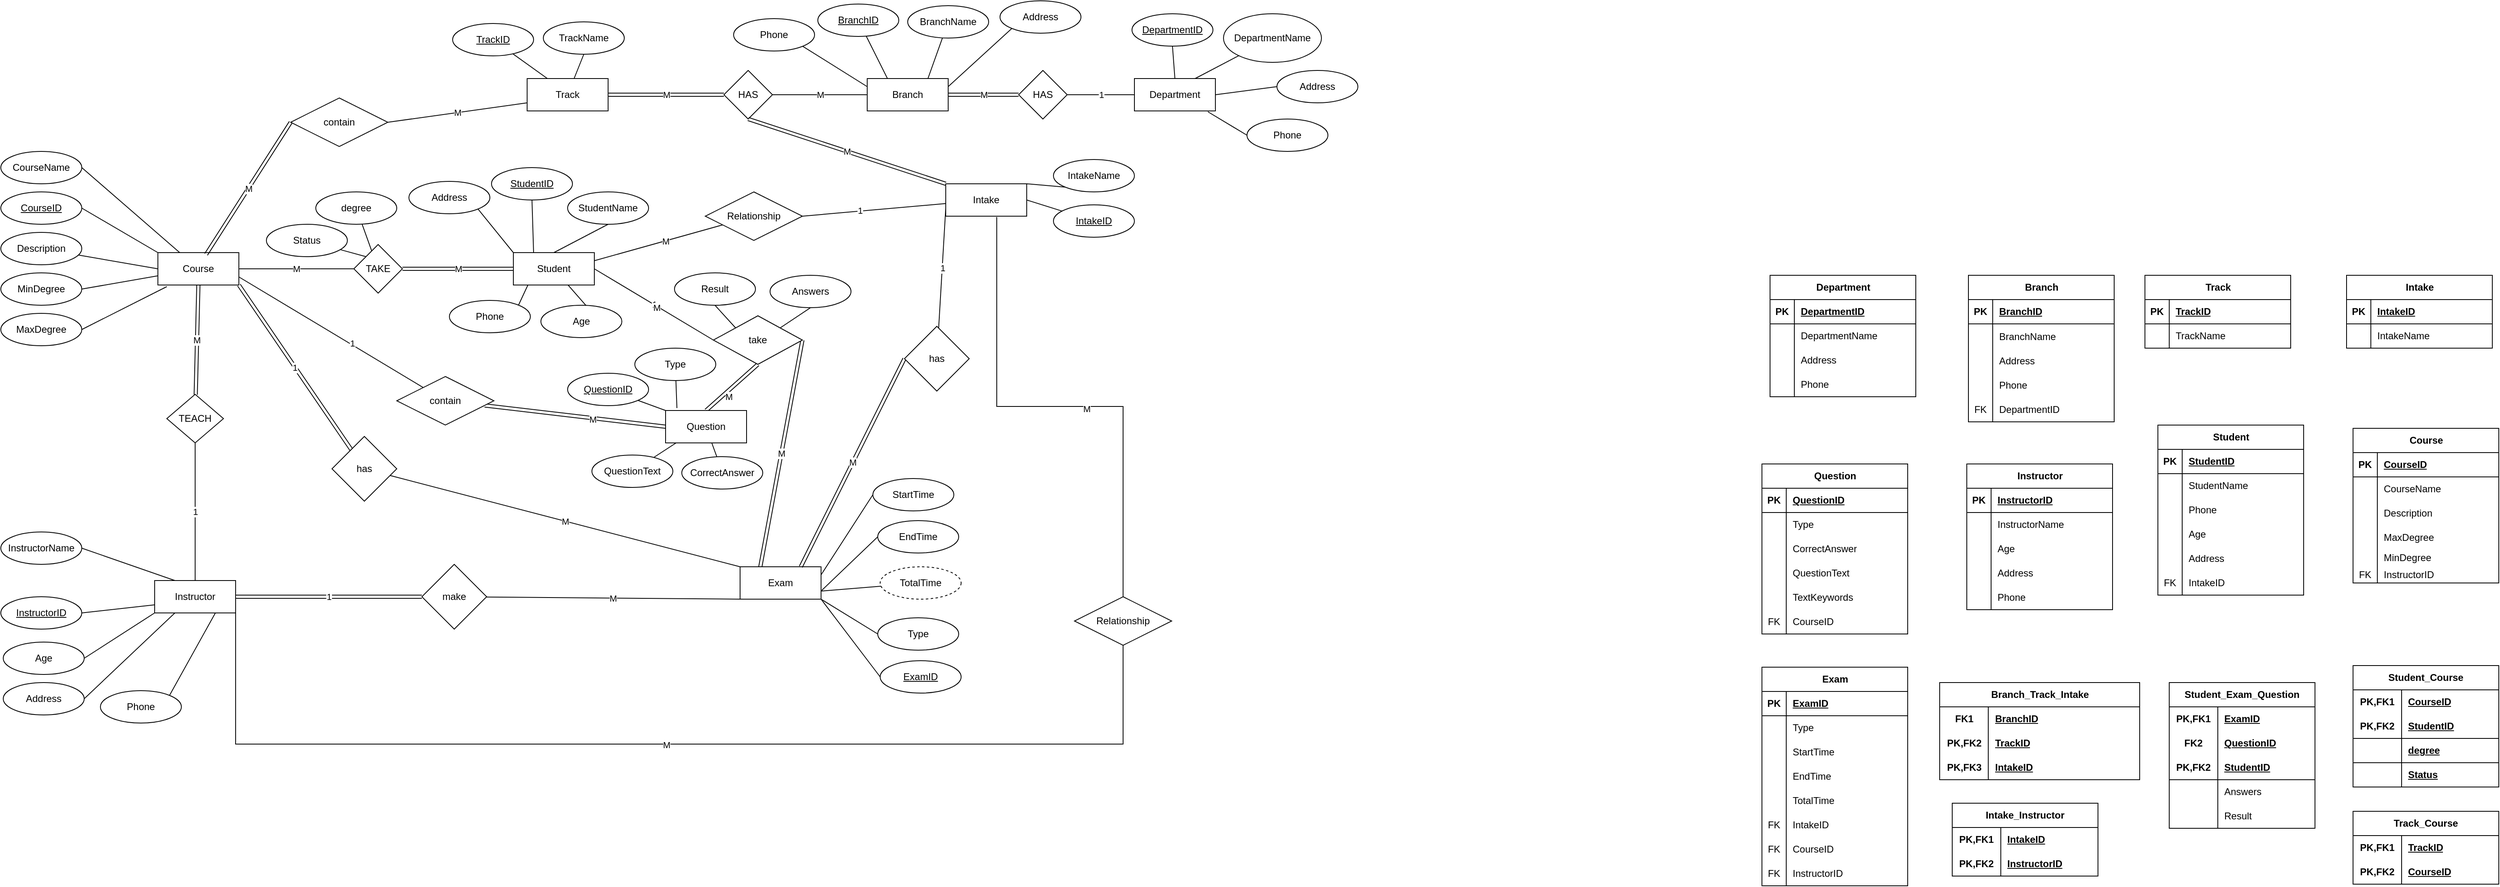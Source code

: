 <mxfile version="22.1.16" type="device">
  <diagram name="Page-1" id="8mtDIU5gfdfmDQiLnDFa">
    <mxGraphModel dx="2300" dy="899" grid="0" gridSize="10" guides="1" tooltips="1" connect="1" arrows="1" fold="1" page="0" pageScale="1" pageWidth="850" pageHeight="1100" background="none" math="0" shadow="0">
      <root>
        <mxCell id="0" />
        <mxCell id="1" parent="0" />
        <mxCell id="qdoZ0_azvyJZ9i20PAHD-66" value="1" style="rounded=0;orthogonalLoop=1;jettySize=auto;html=1;endArrow=none;endFill=0;" parent="1" source="qdoZ0_azvyJZ9i20PAHD-13" target="qdoZ0_azvyJZ9i20PAHD-65" edge="1">
          <mxGeometry relative="1" as="geometry" />
        </mxCell>
        <mxCell id="qdoZ0_azvyJZ9i20PAHD-13" value="Department" style="whiteSpace=wrap;html=1;align=center;" parent="1" vertex="1">
          <mxGeometry x="840" y="160" width="100" height="40" as="geometry" />
        </mxCell>
        <mxCell id="qdoZ0_azvyJZ9i20PAHD-14" value="Intake" style="whiteSpace=wrap;html=1;align=center;" parent="1" vertex="1">
          <mxGeometry x="607" y="290" width="100" height="40" as="geometry" />
        </mxCell>
        <mxCell id="qdoZ0_azvyJZ9i20PAHD-15" value="Exam" style="whiteSpace=wrap;html=1;align=center;" parent="1" vertex="1">
          <mxGeometry x="353" y="763" width="100" height="40" as="geometry" />
        </mxCell>
        <mxCell id="qdoZ0_azvyJZ9i20PAHD-69" value="M" style="rounded=0;orthogonalLoop=1;jettySize=auto;html=1;endArrow=none;endFill=0;shape=link;" parent="1" source="qdoZ0_azvyJZ9i20PAHD-16" target="qdoZ0_azvyJZ9i20PAHD-68" edge="1">
          <mxGeometry relative="1" as="geometry" />
        </mxCell>
        <mxCell id="qdoZ0_azvyJZ9i20PAHD-16" value="Track" style="whiteSpace=wrap;html=1;align=center;" parent="1" vertex="1">
          <mxGeometry x="90" y="160" width="100" height="40" as="geometry" />
        </mxCell>
        <mxCell id="qdoZ0_azvyJZ9i20PAHD-109" value="1" style="rounded=0;orthogonalLoop=1;jettySize=auto;html=1;exitX=1;exitY=1;exitDx=0;exitDy=0;endArrow=none;endFill=0;shape=link;" parent="1" source="qdoZ0_azvyJZ9i20PAHD-18" target="qdoZ0_azvyJZ9i20PAHD-107" edge="1">
          <mxGeometry relative="1" as="geometry" />
        </mxCell>
        <mxCell id="qdoZ0_azvyJZ9i20PAHD-18" value="Course" style="whiteSpace=wrap;html=1;align=center;" parent="1" vertex="1">
          <mxGeometry x="-366" y="375" width="100" height="40" as="geometry" />
        </mxCell>
        <mxCell id="qdoZ0_azvyJZ9i20PAHD-67" value="M" style="rounded=0;orthogonalLoop=1;jettySize=auto;html=1;endArrow=none;endFill=0;shape=link;" parent="1" source="qdoZ0_azvyJZ9i20PAHD-19" target="qdoZ0_azvyJZ9i20PAHD-65" edge="1">
          <mxGeometry relative="1" as="geometry">
            <mxPoint as="offset" />
          </mxGeometry>
        </mxCell>
        <mxCell id="qdoZ0_azvyJZ9i20PAHD-70" value="M" style="rounded=0;orthogonalLoop=1;jettySize=auto;html=1;exitX=0;exitY=0.5;exitDx=0;exitDy=0;entryX=1;entryY=0.5;entryDx=0;entryDy=0;endArrow=none;endFill=0;" parent="1" source="qdoZ0_azvyJZ9i20PAHD-19" target="qdoZ0_azvyJZ9i20PAHD-68" edge="1">
          <mxGeometry relative="1" as="geometry" />
        </mxCell>
        <mxCell id="qdoZ0_azvyJZ9i20PAHD-19" value="Branch" style="whiteSpace=wrap;html=1;align=center;" parent="1" vertex="1">
          <mxGeometry x="510" y="160" width="100" height="40" as="geometry" />
        </mxCell>
        <mxCell id="qdoZ0_azvyJZ9i20PAHD-93" value="1" style="rounded=0;orthogonalLoop=1;jettySize=auto;html=1;endArrow=none;endFill=0;" parent="1" source="qdoZ0_azvyJZ9i20PAHD-20" target="qdoZ0_azvyJZ9i20PAHD-92" edge="1">
          <mxGeometry relative="1" as="geometry" />
        </mxCell>
        <mxCell id="qdoZ0_azvyJZ9i20PAHD-156" value="1" style="rounded=0;orthogonalLoop=1;jettySize=auto;html=1;entryX=0;entryY=0.5;entryDx=0;entryDy=0;endArrow=none;endFill=0;shape=link;" parent="1" source="qdoZ0_azvyJZ9i20PAHD-20" target="qdoZ0_azvyJZ9i20PAHD-111" edge="1">
          <mxGeometry relative="1" as="geometry" />
        </mxCell>
        <mxCell id="IzAvOUgwbSu5JqP0lJlk-8" style="edgeStyle=orthogonalEdgeStyle;rounded=0;orthogonalLoop=1;jettySize=auto;html=1;exitX=1;exitY=0.25;exitDx=0;exitDy=0;entryX=0.5;entryY=1;entryDx=0;entryDy=0;endArrow=none;endFill=0;" parent="1" source="qdoZ0_azvyJZ9i20PAHD-20" target="IzAvOUgwbSu5JqP0lJlk-6" edge="1">
          <mxGeometry relative="1" as="geometry">
            <Array as="points">
              <mxPoint x="-270" y="982" />
              <mxPoint x="826" y="982" />
            </Array>
          </mxGeometry>
        </mxCell>
        <mxCell id="IzAvOUgwbSu5JqP0lJlk-12" value="M" style="edgeLabel;html=1;align=center;verticalAlign=middle;resizable=0;points=[];" parent="IzAvOUgwbSu5JqP0lJlk-8" vertex="1" connectable="0">
          <mxGeometry x="0.025" y="-1" relative="1" as="geometry">
            <mxPoint x="1" as="offset" />
          </mxGeometry>
        </mxCell>
        <mxCell id="qdoZ0_azvyJZ9i20PAHD-20" value="Instructor" style="whiteSpace=wrap;html=1;align=center;" parent="1" vertex="1">
          <mxGeometry x="-370" y="780" width="100" height="40" as="geometry" />
        </mxCell>
        <mxCell id="qdoZ0_azvyJZ9i20PAHD-96" value="M" style="rounded=0;orthogonalLoop=1;jettySize=auto;html=1;endArrow=none;endFill=0;shape=link;" parent="1" source="qdoZ0_azvyJZ9i20PAHD-21" target="qdoZ0_azvyJZ9i20PAHD-95" edge="1">
          <mxGeometry relative="1" as="geometry" />
        </mxCell>
        <mxCell id="qdoZ0_azvyJZ9i20PAHD-21" value="Student" style="whiteSpace=wrap;html=1;align=center;" parent="1" vertex="1">
          <mxGeometry x="73" y="375" width="100" height="40" as="geometry" />
        </mxCell>
        <mxCell id="aZKWLkrj-SSMz89DwlnP-3" style="rounded=0;orthogonalLoop=1;jettySize=auto;html=1;exitX=0.5;exitY=0;exitDx=0;exitDy=0;entryX=0.5;entryY=1;entryDx=0;entryDy=0;endArrow=none;endFill=0;shape=link;" parent="1" source="qdoZ0_azvyJZ9i20PAHD-22" target="qdoZ0_azvyJZ9i20PAHD-118" edge="1">
          <mxGeometry relative="1" as="geometry" />
        </mxCell>
        <mxCell id="aZKWLkrj-SSMz89DwlnP-5" value="M" style="edgeLabel;html=1;align=center;verticalAlign=middle;resizable=0;points=[];" parent="aZKWLkrj-SSMz89DwlnP-3" vertex="1" connectable="0">
          <mxGeometry x="0.041" y="-4" relative="1" as="geometry">
            <mxPoint x="-8" y="9" as="offset" />
          </mxGeometry>
        </mxCell>
        <mxCell id="qdoZ0_azvyJZ9i20PAHD-22" value="Question" style="whiteSpace=wrap;html=1;align=center;" parent="1" vertex="1">
          <mxGeometry x="261" y="570" width="100" height="40" as="geometry" />
        </mxCell>
        <mxCell id="qdoZ0_azvyJZ9i20PAHD-23" value="DepartmentID " style="ellipse;whiteSpace=wrap;html=1;align=center;fontStyle=4;" parent="1" vertex="1">
          <mxGeometry x="837" y="80" width="100" height="40" as="geometry" />
        </mxCell>
        <mxCell id="qdoZ0_azvyJZ9i20PAHD-61" style="rounded=0;orthogonalLoop=1;jettySize=auto;html=1;entryX=0.75;entryY=0;entryDx=0;entryDy=0;endArrow=none;endFill=0;" parent="1" source="qdoZ0_azvyJZ9i20PAHD-25" target="qdoZ0_azvyJZ9i20PAHD-13" edge="1">
          <mxGeometry relative="1" as="geometry" />
        </mxCell>
        <mxCell id="qdoZ0_azvyJZ9i20PAHD-25" value="DepartmentName" style="ellipse;whiteSpace=wrap;html=1;align=center;" parent="1" vertex="1">
          <mxGeometry x="950" y="80" width="121" height="60" as="geometry" />
        </mxCell>
        <mxCell id="qdoZ0_azvyJZ9i20PAHD-26" value="BranchName" style="ellipse;whiteSpace=wrap;html=1;align=center;" parent="1" vertex="1">
          <mxGeometry x="560" y="70" width="100" height="40" as="geometry" />
        </mxCell>
        <mxCell id="qdoZ0_azvyJZ9i20PAHD-27" value="BranchID " style="ellipse;whiteSpace=wrap;html=1;align=center;fontStyle=4;" parent="1" vertex="1">
          <mxGeometry x="449" y="68" width="100" height="40" as="geometry" />
        </mxCell>
        <mxCell id="qdoZ0_azvyJZ9i20PAHD-74" style="rounded=0;orthogonalLoop=1;jettySize=auto;html=1;exitX=0.5;exitY=1;exitDx=0;exitDy=0;endArrow=none;endFill=0;" parent="1" source="qdoZ0_azvyJZ9i20PAHD-29" target="qdoZ0_azvyJZ9i20PAHD-16" edge="1">
          <mxGeometry relative="1" as="geometry" />
        </mxCell>
        <mxCell id="qdoZ0_azvyJZ9i20PAHD-29" value="TrackName" style="ellipse;whiteSpace=wrap;html=1;align=center;" parent="1" vertex="1">
          <mxGeometry x="110" y="90" width="100" height="40" as="geometry" />
        </mxCell>
        <mxCell id="qdoZ0_azvyJZ9i20PAHD-30" value="TrackID " style="ellipse;whiteSpace=wrap;html=1;align=center;fontStyle=4;" parent="1" vertex="1">
          <mxGeometry x="-2" y="92" width="100" height="40" as="geometry" />
        </mxCell>
        <mxCell id="qdoZ0_azvyJZ9i20PAHD-31" value="IntakeID " style="ellipse;whiteSpace=wrap;html=1;align=center;fontStyle=4;" parent="1" vertex="1">
          <mxGeometry x="740" y="316" width="100" height="40" as="geometry" />
        </mxCell>
        <mxCell id="qdoZ0_azvyJZ9i20PAHD-72" style="rounded=0;orthogonalLoop=1;jettySize=auto;html=1;exitX=0;exitY=1;exitDx=0;exitDy=0;entryX=1;entryY=0;entryDx=0;entryDy=0;endArrow=none;endFill=0;" parent="1" source="qdoZ0_azvyJZ9i20PAHD-32" target="qdoZ0_azvyJZ9i20PAHD-14" edge="1">
          <mxGeometry relative="1" as="geometry" />
        </mxCell>
        <mxCell id="qdoZ0_azvyJZ9i20PAHD-32" value="IntakeName" style="ellipse;whiteSpace=wrap;html=1;align=center;" parent="1" vertex="1">
          <mxGeometry x="740" y="260" width="100" height="40" as="geometry" />
        </mxCell>
        <mxCell id="qdoZ0_azvyJZ9i20PAHD-85" style="rounded=0;orthogonalLoop=1;jettySize=auto;html=1;exitX=1;exitY=0.5;exitDx=0;exitDy=0;entryX=0;entryY=0;entryDx=0;entryDy=0;endArrow=none;endFill=0;" parent="1" source="qdoZ0_azvyJZ9i20PAHD-33" target="qdoZ0_azvyJZ9i20PAHD-18" edge="1">
          <mxGeometry relative="1" as="geometry" />
        </mxCell>
        <mxCell id="qdoZ0_azvyJZ9i20PAHD-33" value="CourseID " style="ellipse;whiteSpace=wrap;html=1;align=center;fontStyle=4;" parent="1" vertex="1">
          <mxGeometry x="-560" y="300" width="100" height="40" as="geometry" />
        </mxCell>
        <mxCell id="qdoZ0_azvyJZ9i20PAHD-84" style="rounded=0;orthogonalLoop=1;jettySize=auto;html=1;exitX=1;exitY=0.5;exitDx=0;exitDy=0;endArrow=none;endFill=0;" parent="1" source="qdoZ0_azvyJZ9i20PAHD-34" target="qdoZ0_azvyJZ9i20PAHD-18" edge="1">
          <mxGeometry relative="1" as="geometry" />
        </mxCell>
        <mxCell id="qdoZ0_azvyJZ9i20PAHD-34" value="CourseName" style="ellipse;whiteSpace=wrap;html=1;align=center;" parent="1" vertex="1">
          <mxGeometry x="-560" y="250" width="100" height="40" as="geometry" />
        </mxCell>
        <mxCell id="qdoZ0_azvyJZ9i20PAHD-188" style="rounded=0;orthogonalLoop=1;jettySize=auto;html=1;entryX=0;entryY=0.5;entryDx=0;entryDy=0;endArrow=none;endFill=0;" parent="1" source="qdoZ0_azvyJZ9i20PAHD-35" target="qdoZ0_azvyJZ9i20PAHD-18" edge="1">
          <mxGeometry relative="1" as="geometry" />
        </mxCell>
        <mxCell id="qdoZ0_azvyJZ9i20PAHD-35" value="Description" style="ellipse;whiteSpace=wrap;html=1;align=center;" parent="1" vertex="1">
          <mxGeometry x="-560" y="350" width="100" height="40" as="geometry" />
        </mxCell>
        <mxCell id="qdoZ0_azvyJZ9i20PAHD-36" value="MaxDegree" style="ellipse;whiteSpace=wrap;html=1;align=center;" parent="1" vertex="1">
          <mxGeometry x="-560" y="450" width="100" height="40" as="geometry" />
        </mxCell>
        <mxCell id="qdoZ0_azvyJZ9i20PAHD-87" style="rounded=0;orthogonalLoop=1;jettySize=auto;html=1;exitX=1;exitY=0.5;exitDx=0;exitDy=0;endArrow=none;endFill=0;" parent="1" source="qdoZ0_azvyJZ9i20PAHD-37" target="qdoZ0_azvyJZ9i20PAHD-18" edge="1">
          <mxGeometry relative="1" as="geometry" />
        </mxCell>
        <mxCell id="qdoZ0_azvyJZ9i20PAHD-37" value="MinDegree" style="ellipse;whiteSpace=wrap;html=1;align=center;" parent="1" vertex="1">
          <mxGeometry x="-560" y="400" width="100" height="40" as="geometry" />
        </mxCell>
        <mxCell id="qdoZ0_azvyJZ9i20PAHD-90" style="rounded=0;orthogonalLoop=1;jettySize=auto;html=1;exitX=1;exitY=0.5;exitDx=0;exitDy=0;entryX=0;entryY=0.75;entryDx=0;entryDy=0;endArrow=none;endFill=0;" parent="1" source="qdoZ0_azvyJZ9i20PAHD-38" target="qdoZ0_azvyJZ9i20PAHD-20" edge="1">
          <mxGeometry relative="1" as="geometry" />
        </mxCell>
        <mxCell id="qdoZ0_azvyJZ9i20PAHD-38" value="InstructorID " style="ellipse;whiteSpace=wrap;html=1;align=center;fontStyle=4;" parent="1" vertex="1">
          <mxGeometry x="-560" y="800" width="100" height="40" as="geometry" />
        </mxCell>
        <mxCell id="qdoZ0_azvyJZ9i20PAHD-89" style="rounded=0;orthogonalLoop=1;jettySize=auto;html=1;exitX=1;exitY=0.5;exitDx=0;exitDy=0;entryX=0.25;entryY=0;entryDx=0;entryDy=0;endArrow=none;endFill=0;" parent="1" source="qdoZ0_azvyJZ9i20PAHD-39" target="qdoZ0_azvyJZ9i20PAHD-20" edge="1">
          <mxGeometry relative="1" as="geometry" />
        </mxCell>
        <mxCell id="qdoZ0_azvyJZ9i20PAHD-39" value="InstructorName" style="ellipse;whiteSpace=wrap;html=1;align=center;" parent="1" vertex="1">
          <mxGeometry x="-560" y="720" width="100" height="40" as="geometry" />
        </mxCell>
        <mxCell id="qdoZ0_azvyJZ9i20PAHD-186" style="rounded=0;orthogonalLoop=1;jettySize=auto;html=1;exitX=0.5;exitY=1;exitDx=0;exitDy=0;entryX=0.25;entryY=0;entryDx=0;entryDy=0;endArrow=none;endFill=0;" parent="1" source="qdoZ0_azvyJZ9i20PAHD-40" target="qdoZ0_azvyJZ9i20PAHD-21" edge="1">
          <mxGeometry relative="1" as="geometry" />
        </mxCell>
        <mxCell id="qdoZ0_azvyJZ9i20PAHD-40" value="StudentID " style="ellipse;whiteSpace=wrap;html=1;align=center;fontStyle=4;" parent="1" vertex="1">
          <mxGeometry x="46" y="270" width="100" height="40" as="geometry" />
        </mxCell>
        <mxCell id="qdoZ0_azvyJZ9i20PAHD-185" style="rounded=0;orthogonalLoop=1;jettySize=auto;html=1;exitX=0.5;exitY=1;exitDx=0;exitDy=0;entryX=0.5;entryY=0;entryDx=0;entryDy=0;endArrow=none;endFill=0;" parent="1" source="qdoZ0_azvyJZ9i20PAHD-41" target="qdoZ0_azvyJZ9i20PAHD-21" edge="1">
          <mxGeometry relative="1" as="geometry" />
        </mxCell>
        <mxCell id="qdoZ0_azvyJZ9i20PAHD-41" value="StudentName" style="ellipse;whiteSpace=wrap;html=1;align=center;" parent="1" vertex="1">
          <mxGeometry x="140" y="300" width="100" height="40" as="geometry" />
        </mxCell>
        <mxCell id="qdoZ0_azvyJZ9i20PAHD-181" style="rounded=0;orthogonalLoop=1;jettySize=auto;html=1;entryX=0;entryY=0;entryDx=0;entryDy=0;endArrow=none;endFill=0;" parent="1" source="qdoZ0_azvyJZ9i20PAHD-42" target="qdoZ0_azvyJZ9i20PAHD-22" edge="1">
          <mxGeometry relative="1" as="geometry" />
        </mxCell>
        <mxCell id="qdoZ0_azvyJZ9i20PAHD-42" value="QuestionID " style="ellipse;whiteSpace=wrap;html=1;align=center;fontStyle=4;" parent="1" vertex="1">
          <mxGeometry x="140" y="524" width="100" height="40" as="geometry" />
        </mxCell>
        <mxCell id="qdoZ0_azvyJZ9i20PAHD-184" style="rounded=0;orthogonalLoop=1;jettySize=auto;html=1;endArrow=none;endFill=0;" parent="1" source="qdoZ0_azvyJZ9i20PAHD-46" target="qdoZ0_azvyJZ9i20PAHD-22" edge="1">
          <mxGeometry relative="1" as="geometry" />
        </mxCell>
        <mxCell id="qdoZ0_azvyJZ9i20PAHD-46" value="CorrectAnswer " style="ellipse;whiteSpace=wrap;html=1;align=center;" parent="1" vertex="1">
          <mxGeometry x="281" y="627" width="100" height="40" as="geometry" />
        </mxCell>
        <mxCell id="qdoZ0_azvyJZ9i20PAHD-183" style="rounded=0;orthogonalLoop=1;jettySize=auto;html=1;entryX=0.14;entryY=-0.075;entryDx=0;entryDy=0;endArrow=none;endFill=0;entryPerimeter=0;" parent="1" source="qdoZ0_azvyJZ9i20PAHD-47" target="qdoZ0_azvyJZ9i20PAHD-22" edge="1">
          <mxGeometry relative="1" as="geometry" />
        </mxCell>
        <mxCell id="qdoZ0_azvyJZ9i20PAHD-47" value="Type " style="ellipse;whiteSpace=wrap;html=1;align=center;" parent="1" vertex="1">
          <mxGeometry x="223" y="493" width="100" height="40" as="geometry" />
        </mxCell>
        <mxCell id="qdoZ0_azvyJZ9i20PAHD-182" style="rounded=0;orthogonalLoop=1;jettySize=auto;html=1;entryX=0.128;entryY=1.003;entryDx=0;entryDy=0;endArrow=none;endFill=0;entryPerimeter=0;" parent="1" source="qdoZ0_azvyJZ9i20PAHD-48" target="qdoZ0_azvyJZ9i20PAHD-22" edge="1">
          <mxGeometry relative="1" as="geometry" />
        </mxCell>
        <mxCell id="qdoZ0_azvyJZ9i20PAHD-48" value="QuestionText" style="ellipse;whiteSpace=wrap;html=1;align=center;" parent="1" vertex="1">
          <mxGeometry x="170" y="625" width="100" height="40" as="geometry" />
        </mxCell>
        <mxCell id="qdoZ0_azvyJZ9i20PAHD-176" style="rounded=0;orthogonalLoop=1;jettySize=auto;html=1;exitX=0;exitY=0.5;exitDx=0;exitDy=0;endArrow=none;endFill=0;entryX=1;entryY=1;entryDx=0;entryDy=0;" parent="1" source="qdoZ0_azvyJZ9i20PAHD-49" target="qdoZ0_azvyJZ9i20PAHD-15" edge="1">
          <mxGeometry relative="1" as="geometry">
            <mxPoint x="581" y="737" as="targetPoint" />
          </mxGeometry>
        </mxCell>
        <mxCell id="qdoZ0_azvyJZ9i20PAHD-49" value="ExamID " style="ellipse;whiteSpace=wrap;html=1;align=center;fontStyle=4;" parent="1" vertex="1">
          <mxGeometry x="526" y="879" width="100" height="40" as="geometry" />
        </mxCell>
        <mxCell id="qdoZ0_azvyJZ9i20PAHD-175" style="rounded=0;orthogonalLoop=1;jettySize=auto;html=1;endArrow=none;endFill=0;entryX=1;entryY=0.75;entryDx=0;entryDy=0;" parent="1" source="qdoZ0_azvyJZ9i20PAHD-53" target="qdoZ0_azvyJZ9i20PAHD-15" edge="1">
          <mxGeometry relative="1" as="geometry">
            <mxPoint x="580.0" y="740" as="targetPoint" />
          </mxGeometry>
        </mxCell>
        <mxCell id="qdoZ0_azvyJZ9i20PAHD-53" value="TotalTime" style="ellipse;whiteSpace=wrap;html=1;align=center;dashed=1;" parent="1" vertex="1">
          <mxGeometry x="526" y="763" width="100" height="40" as="geometry" />
        </mxCell>
        <mxCell id="qdoZ0_azvyJZ9i20PAHD-174" style="rounded=0;orthogonalLoop=1;jettySize=auto;html=1;exitX=0;exitY=0.5;exitDx=0;exitDy=0;entryX=1;entryY=0.75;entryDx=0;entryDy=0;endArrow=none;endFill=0;" parent="1" source="qdoZ0_azvyJZ9i20PAHD-54" target="qdoZ0_azvyJZ9i20PAHD-15" edge="1">
          <mxGeometry relative="1" as="geometry" />
        </mxCell>
        <mxCell id="qdoZ0_azvyJZ9i20PAHD-54" value="EndTime" style="ellipse;whiteSpace=wrap;html=1;align=center;" parent="1" vertex="1">
          <mxGeometry x="523" y="706" width="100" height="40" as="geometry" />
        </mxCell>
        <mxCell id="qdoZ0_azvyJZ9i20PAHD-173" style="rounded=0;orthogonalLoop=1;jettySize=auto;html=1;exitX=0;exitY=0.5;exitDx=0;exitDy=0;entryX=1;entryY=0.25;entryDx=0;entryDy=0;endArrow=none;endFill=0;" parent="1" source="qdoZ0_azvyJZ9i20PAHD-55" target="qdoZ0_azvyJZ9i20PAHD-15" edge="1">
          <mxGeometry relative="1" as="geometry" />
        </mxCell>
        <mxCell id="qdoZ0_azvyJZ9i20PAHD-55" value="StartTime" style="ellipse;whiteSpace=wrap;html=1;align=center;" parent="1" vertex="1">
          <mxGeometry x="517" y="654" width="100" height="40" as="geometry" />
        </mxCell>
        <mxCell id="qdoZ0_azvyJZ9i20PAHD-60" style="rounded=0;orthogonalLoop=1;jettySize=auto;html=1;exitX=0.5;exitY=1;exitDx=0;exitDy=0;entryX=0.5;entryY=0;entryDx=0;entryDy=0;endArrow=none;endFill=0;" parent="1" source="qdoZ0_azvyJZ9i20PAHD-23" target="qdoZ0_azvyJZ9i20PAHD-13" edge="1">
          <mxGeometry relative="1" as="geometry" />
        </mxCell>
        <mxCell id="qdoZ0_azvyJZ9i20PAHD-63" style="rounded=0;orthogonalLoop=1;jettySize=auto;html=1;entryX=0.75;entryY=0;entryDx=0;entryDy=0;endArrow=none;endFill=0;" parent="1" source="qdoZ0_azvyJZ9i20PAHD-26" target="qdoZ0_azvyJZ9i20PAHD-19" edge="1">
          <mxGeometry relative="1" as="geometry" />
        </mxCell>
        <mxCell id="qdoZ0_azvyJZ9i20PAHD-64" style="rounded=0;orthogonalLoop=1;jettySize=auto;html=1;entryX=0.25;entryY=0;entryDx=0;entryDy=0;endArrow=none;endFill=0;" parent="1" source="qdoZ0_azvyJZ9i20PAHD-27" target="qdoZ0_azvyJZ9i20PAHD-19" edge="1">
          <mxGeometry relative="1" as="geometry" />
        </mxCell>
        <mxCell id="qdoZ0_azvyJZ9i20PAHD-65" value="HAS" style="rhombus;whiteSpace=wrap;html=1;" parent="1" vertex="1">
          <mxGeometry x="697" y="150" width="60" height="60" as="geometry" />
        </mxCell>
        <mxCell id="qdoZ0_azvyJZ9i20PAHD-68" value="HAS" style="rhombus;whiteSpace=wrap;html=1;" parent="1" vertex="1">
          <mxGeometry x="333" y="150" width="60" height="60" as="geometry" />
        </mxCell>
        <mxCell id="qdoZ0_azvyJZ9i20PAHD-73" style="rounded=0;orthogonalLoop=1;jettySize=auto;html=1;entryX=1;entryY=0.5;entryDx=0;entryDy=0;endArrow=none;endFill=0;" parent="1" source="qdoZ0_azvyJZ9i20PAHD-31" target="qdoZ0_azvyJZ9i20PAHD-14" edge="1">
          <mxGeometry relative="1" as="geometry" />
        </mxCell>
        <mxCell id="qdoZ0_azvyJZ9i20PAHD-75" style="rounded=0;orthogonalLoop=1;jettySize=auto;html=1;entryX=0.25;entryY=0;entryDx=0;entryDy=0;endArrow=none;endFill=0;" parent="1" source="qdoZ0_azvyJZ9i20PAHD-30" target="qdoZ0_azvyJZ9i20PAHD-16" edge="1">
          <mxGeometry relative="1" as="geometry" />
        </mxCell>
        <mxCell id="qdoZ0_azvyJZ9i20PAHD-167" value="M" style="rounded=0;orthogonalLoop=1;jettySize=auto;html=1;entryX=0;entryY=0;entryDx=0;entryDy=0;endArrow=none;endFill=0;shape=link;exitX=0.5;exitY=1;exitDx=0;exitDy=0;" parent="1" source="qdoZ0_azvyJZ9i20PAHD-68" target="qdoZ0_azvyJZ9i20PAHD-14" edge="1">
          <mxGeometry relative="1" as="geometry">
            <mxPoint x="624.041" y="277.039" as="sourcePoint" />
          </mxGeometry>
        </mxCell>
        <mxCell id="qdoZ0_azvyJZ9i20PAHD-88" style="rounded=0;orthogonalLoop=1;jettySize=auto;html=1;exitX=1;exitY=0.5;exitDx=0;exitDy=0;entryX=0.11;entryY=1.05;entryDx=0;entryDy=0;entryPerimeter=0;endArrow=none;endFill=0;" parent="1" source="qdoZ0_azvyJZ9i20PAHD-36" target="qdoZ0_azvyJZ9i20PAHD-18" edge="1">
          <mxGeometry relative="1" as="geometry" />
        </mxCell>
        <mxCell id="qdoZ0_azvyJZ9i20PAHD-94" value="M" style="rounded=0;orthogonalLoop=1;jettySize=auto;html=1;entryX=0.5;entryY=1;entryDx=0;entryDy=0;endArrow=none;endFill=0;shape=link;" parent="1" source="qdoZ0_azvyJZ9i20PAHD-92" target="qdoZ0_azvyJZ9i20PAHD-18" edge="1">
          <mxGeometry relative="1" as="geometry" />
        </mxCell>
        <mxCell id="qdoZ0_azvyJZ9i20PAHD-92" value="TEACH" style="rhombus;whiteSpace=wrap;html=1;" parent="1" vertex="1">
          <mxGeometry x="-355" y="550" width="70" height="60" as="geometry" />
        </mxCell>
        <mxCell id="qdoZ0_azvyJZ9i20PAHD-97" value="M" style="rounded=0;orthogonalLoop=1;jettySize=auto;html=1;entryX=1;entryY=0.5;entryDx=0;entryDy=0;endArrow=none;endFill=0;" parent="1" source="qdoZ0_azvyJZ9i20PAHD-95" target="qdoZ0_azvyJZ9i20PAHD-18" edge="1">
          <mxGeometry relative="1" as="geometry" />
        </mxCell>
        <mxCell id="qdoZ0_azvyJZ9i20PAHD-95" value="TAKE" style="rhombus;whiteSpace=wrap;html=1;" parent="1" vertex="1">
          <mxGeometry x="-124" y="365" width="60" height="60" as="geometry" />
        </mxCell>
        <mxCell id="qdoZ0_azvyJZ9i20PAHD-168" value="1" style="rounded=0;orthogonalLoop=1;jettySize=auto;html=1;entryX=0;entryY=0.75;entryDx=0;entryDy=0;endArrow=none;endFill=0;" parent="1" source="qdoZ0_azvyJZ9i20PAHD-99" target="qdoZ0_azvyJZ9i20PAHD-14" edge="1">
          <mxGeometry relative="1" as="geometry">
            <Array as="points" />
          </mxGeometry>
        </mxCell>
        <mxCell id="qdoZ0_azvyJZ9i20PAHD-169" value="M" style="rounded=0;orthogonalLoop=1;jettySize=auto;html=1;exitX=0;exitY=0.5;exitDx=0;exitDy=0;entryX=0.75;entryY=0;entryDx=0;entryDy=0;endArrow=none;endFill=0;shape=link;" parent="1" source="qdoZ0_azvyJZ9i20PAHD-99" target="qdoZ0_azvyJZ9i20PAHD-15" edge="1">
          <mxGeometry relative="1" as="geometry" />
        </mxCell>
        <mxCell id="qdoZ0_azvyJZ9i20PAHD-99" value="has" style="rhombus;whiteSpace=wrap;html=1;" parent="1" vertex="1">
          <mxGeometry x="556" y="466" width="80" height="80" as="geometry" />
        </mxCell>
        <mxCell id="qdoZ0_azvyJZ9i20PAHD-164" value="M" style="rounded=0;orthogonalLoop=1;jettySize=auto;html=1;entryX=0;entryY=0;entryDx=0;entryDy=0;endArrow=none;endFill=0;" parent="1" source="qdoZ0_azvyJZ9i20PAHD-107" target="qdoZ0_azvyJZ9i20PAHD-15" edge="1">
          <mxGeometry relative="1" as="geometry" />
        </mxCell>
        <mxCell id="qdoZ0_azvyJZ9i20PAHD-107" value="has" style="rhombus;whiteSpace=wrap;html=1;" parent="1" vertex="1">
          <mxGeometry x="-151" y="602" width="80" height="80" as="geometry" />
        </mxCell>
        <mxCell id="qdoZ0_azvyJZ9i20PAHD-166" value="M" style="rounded=0;orthogonalLoop=1;jettySize=auto;html=1;entryX=0;entryY=1;entryDx=0;entryDy=0;endArrow=none;endFill=0;" parent="1" source="qdoZ0_azvyJZ9i20PAHD-111" target="qdoZ0_azvyJZ9i20PAHD-15" edge="1">
          <mxGeometry relative="1" as="geometry" />
        </mxCell>
        <mxCell id="qdoZ0_azvyJZ9i20PAHD-111" value="make" style="rhombus;whiteSpace=wrap;html=1;" parent="1" vertex="1">
          <mxGeometry x="-40" y="760" width="80" height="80" as="geometry" />
        </mxCell>
        <mxCell id="qdoZ0_azvyJZ9i20PAHD-119" value="M" style="rounded=0;orthogonalLoop=1;jettySize=auto;html=1;exitX=1;exitY=0.5;exitDx=0;exitDy=0;entryX=0.25;entryY=0;entryDx=0;entryDy=0;endArrow=none;endFill=0;shape=link;" parent="1" source="qdoZ0_azvyJZ9i20PAHD-118" target="qdoZ0_azvyJZ9i20PAHD-15" edge="1">
          <mxGeometry relative="1" as="geometry" />
        </mxCell>
        <mxCell id="qdoZ0_azvyJZ9i20PAHD-154" value="1" style="rounded=0;orthogonalLoop=1;jettySize=auto;html=1;exitX=0;exitY=0.5;exitDx=0;exitDy=0;entryX=1;entryY=0.5;entryDx=0;entryDy=0;endArrow=none;endFill=0;" parent="1" source="qdoZ0_azvyJZ9i20PAHD-118" target="qdoZ0_azvyJZ9i20PAHD-21" edge="1">
          <mxGeometry relative="1" as="geometry" />
        </mxCell>
        <mxCell id="qdoZ0_azvyJZ9i20PAHD-189" value="M" style="edgeLabel;html=1;align=center;verticalAlign=middle;resizable=0;points=[];" parent="qdoZ0_azvyJZ9i20PAHD-154" vertex="1" connectable="0">
          <mxGeometry x="-0.055" y="1" relative="1" as="geometry">
            <mxPoint as="offset" />
          </mxGeometry>
        </mxCell>
        <mxCell id="qdoZ0_azvyJZ9i20PAHD-118" value="take" style="shape=rhombus;perimeter=rhombusPerimeter;whiteSpace=wrap;html=1;align=center;" parent="1" vertex="1">
          <mxGeometry x="320" y="453" width="110" height="60" as="geometry" />
        </mxCell>
        <mxCell id="qdoZ0_azvyJZ9i20PAHD-127" style="edgeStyle=orthogonalEdgeStyle;rounded=0;orthogonalLoop=1;jettySize=auto;html=1;exitX=0.5;exitY=1;exitDx=0;exitDy=0;" parent="1" edge="1">
          <mxGeometry relative="1" as="geometry">
            <mxPoint x="576" y="823.0" as="sourcePoint" />
            <mxPoint x="576" y="823.0" as="targetPoint" />
          </mxGeometry>
        </mxCell>
        <mxCell id="qdoZ0_azvyJZ9i20PAHD-190" value="Department " style="shape=table;startSize=30;container=1;collapsible=1;childLayout=tableLayout;fixedRows=1;rowLines=0;fontStyle=1;align=center;resizeLast=1;html=1;" parent="1" vertex="1">
          <mxGeometry x="1625" y="403" width="180" height="150" as="geometry" />
        </mxCell>
        <mxCell id="qdoZ0_azvyJZ9i20PAHD-191" value="" style="shape=tableRow;horizontal=0;startSize=0;swimlaneHead=0;swimlaneBody=0;fillColor=none;collapsible=0;dropTarget=0;points=[[0,0.5],[1,0.5]];portConstraint=eastwest;top=0;left=0;right=0;bottom=1;" parent="qdoZ0_azvyJZ9i20PAHD-190" vertex="1">
          <mxGeometry y="30" width="180" height="30" as="geometry" />
        </mxCell>
        <mxCell id="qdoZ0_azvyJZ9i20PAHD-192" value="PK" style="shape=partialRectangle;connectable=0;fillColor=none;top=0;left=0;bottom=0;right=0;fontStyle=1;overflow=hidden;whiteSpace=wrap;html=1;" parent="qdoZ0_azvyJZ9i20PAHD-191" vertex="1">
          <mxGeometry width="30" height="30" as="geometry">
            <mxRectangle width="30" height="30" as="alternateBounds" />
          </mxGeometry>
        </mxCell>
        <mxCell id="qdoZ0_azvyJZ9i20PAHD-193" value="DepartmentID " style="shape=partialRectangle;connectable=0;fillColor=none;top=0;left=0;bottom=0;right=0;align=left;spacingLeft=6;fontStyle=5;overflow=hidden;whiteSpace=wrap;html=1;" parent="qdoZ0_azvyJZ9i20PAHD-191" vertex="1">
          <mxGeometry x="30" width="150" height="30" as="geometry">
            <mxRectangle width="150" height="30" as="alternateBounds" />
          </mxGeometry>
        </mxCell>
        <mxCell id="qdoZ0_azvyJZ9i20PAHD-194" value="" style="shape=tableRow;horizontal=0;startSize=0;swimlaneHead=0;swimlaneBody=0;fillColor=none;collapsible=0;dropTarget=0;points=[[0,0.5],[1,0.5]];portConstraint=eastwest;top=0;left=0;right=0;bottom=0;" parent="qdoZ0_azvyJZ9i20PAHD-190" vertex="1">
          <mxGeometry y="60" width="180" height="30" as="geometry" />
        </mxCell>
        <mxCell id="qdoZ0_azvyJZ9i20PAHD-195" value="" style="shape=partialRectangle;connectable=0;fillColor=none;top=0;left=0;bottom=0;right=0;editable=1;overflow=hidden;whiteSpace=wrap;html=1;" parent="qdoZ0_azvyJZ9i20PAHD-194" vertex="1">
          <mxGeometry width="30" height="30" as="geometry">
            <mxRectangle width="30" height="30" as="alternateBounds" />
          </mxGeometry>
        </mxCell>
        <mxCell id="qdoZ0_azvyJZ9i20PAHD-196" value="DepartmentName" style="shape=partialRectangle;connectable=0;fillColor=none;top=0;left=0;bottom=0;right=0;align=left;spacingLeft=6;overflow=hidden;whiteSpace=wrap;html=1;" parent="qdoZ0_azvyJZ9i20PAHD-194" vertex="1">
          <mxGeometry x="30" width="150" height="30" as="geometry">
            <mxRectangle width="150" height="30" as="alternateBounds" />
          </mxGeometry>
        </mxCell>
        <mxCell id="PtFR83vLkZRr8itx2phC-1" style="shape=tableRow;horizontal=0;startSize=0;swimlaneHead=0;swimlaneBody=0;fillColor=none;collapsible=0;dropTarget=0;points=[[0,0.5],[1,0.5]];portConstraint=eastwest;top=0;left=0;right=0;bottom=0;" parent="qdoZ0_azvyJZ9i20PAHD-190" vertex="1">
          <mxGeometry y="90" width="180" height="30" as="geometry" />
        </mxCell>
        <mxCell id="PtFR83vLkZRr8itx2phC-2" style="shape=partialRectangle;connectable=0;fillColor=none;top=0;left=0;bottom=0;right=0;editable=1;overflow=hidden;whiteSpace=wrap;html=1;" parent="PtFR83vLkZRr8itx2phC-1" vertex="1">
          <mxGeometry width="30" height="30" as="geometry">
            <mxRectangle width="30" height="30" as="alternateBounds" />
          </mxGeometry>
        </mxCell>
        <mxCell id="PtFR83vLkZRr8itx2phC-3" value="Address" style="shape=partialRectangle;connectable=0;fillColor=none;top=0;left=0;bottom=0;right=0;align=left;spacingLeft=6;overflow=hidden;whiteSpace=wrap;html=1;" parent="PtFR83vLkZRr8itx2phC-1" vertex="1">
          <mxGeometry x="30" width="150" height="30" as="geometry">
            <mxRectangle width="150" height="30" as="alternateBounds" />
          </mxGeometry>
        </mxCell>
        <mxCell id="PtFR83vLkZRr8itx2phC-4" style="shape=tableRow;horizontal=0;startSize=0;swimlaneHead=0;swimlaneBody=0;fillColor=none;collapsible=0;dropTarget=0;points=[[0,0.5],[1,0.5]];portConstraint=eastwest;top=0;left=0;right=0;bottom=0;" parent="qdoZ0_azvyJZ9i20PAHD-190" vertex="1">
          <mxGeometry y="120" width="180" height="30" as="geometry" />
        </mxCell>
        <mxCell id="PtFR83vLkZRr8itx2phC-5" style="shape=partialRectangle;connectable=0;fillColor=none;top=0;left=0;bottom=0;right=0;editable=1;overflow=hidden;whiteSpace=wrap;html=1;" parent="PtFR83vLkZRr8itx2phC-4" vertex="1">
          <mxGeometry width="30" height="30" as="geometry">
            <mxRectangle width="30" height="30" as="alternateBounds" />
          </mxGeometry>
        </mxCell>
        <mxCell id="PtFR83vLkZRr8itx2phC-6" value="Phone" style="shape=partialRectangle;connectable=0;fillColor=none;top=0;left=0;bottom=0;right=0;align=left;spacingLeft=6;overflow=hidden;whiteSpace=wrap;html=1;" parent="PtFR83vLkZRr8itx2phC-4" vertex="1">
          <mxGeometry x="30" width="150" height="30" as="geometry">
            <mxRectangle width="150" height="30" as="alternateBounds" />
          </mxGeometry>
        </mxCell>
        <mxCell id="qdoZ0_azvyJZ9i20PAHD-203" value="Branch " style="shape=table;startSize=30;container=1;collapsible=1;childLayout=tableLayout;fixedRows=1;rowLines=0;fontStyle=1;align=center;resizeLast=1;html=1;" parent="1" vertex="1">
          <mxGeometry x="1870" y="403" width="180" height="181" as="geometry" />
        </mxCell>
        <mxCell id="qdoZ0_azvyJZ9i20PAHD-204" value="" style="shape=tableRow;horizontal=0;startSize=0;swimlaneHead=0;swimlaneBody=0;fillColor=none;collapsible=0;dropTarget=0;points=[[0,0.5],[1,0.5]];portConstraint=eastwest;top=0;left=0;right=0;bottom=1;" parent="qdoZ0_azvyJZ9i20PAHD-203" vertex="1">
          <mxGeometry y="30" width="180" height="30" as="geometry" />
        </mxCell>
        <mxCell id="qdoZ0_azvyJZ9i20PAHD-205" value="PK" style="shape=partialRectangle;connectable=0;fillColor=none;top=0;left=0;bottom=0;right=0;fontStyle=1;overflow=hidden;whiteSpace=wrap;html=1;" parent="qdoZ0_azvyJZ9i20PAHD-204" vertex="1">
          <mxGeometry width="30" height="30" as="geometry">
            <mxRectangle width="30" height="30" as="alternateBounds" />
          </mxGeometry>
        </mxCell>
        <mxCell id="qdoZ0_azvyJZ9i20PAHD-206" value="BranchID " style="shape=partialRectangle;connectable=0;fillColor=none;top=0;left=0;bottom=0;right=0;align=left;spacingLeft=6;fontStyle=5;overflow=hidden;whiteSpace=wrap;html=1;" parent="qdoZ0_azvyJZ9i20PAHD-204" vertex="1">
          <mxGeometry x="30" width="150" height="30" as="geometry">
            <mxRectangle width="150" height="30" as="alternateBounds" />
          </mxGeometry>
        </mxCell>
        <mxCell id="qdoZ0_azvyJZ9i20PAHD-207" value="" style="shape=tableRow;horizontal=0;startSize=0;swimlaneHead=0;swimlaneBody=0;fillColor=none;collapsible=0;dropTarget=0;points=[[0,0.5],[1,0.5]];portConstraint=eastwest;top=0;left=0;right=0;bottom=0;" parent="qdoZ0_azvyJZ9i20PAHD-203" vertex="1">
          <mxGeometry y="60" width="180" height="31" as="geometry" />
        </mxCell>
        <mxCell id="qdoZ0_azvyJZ9i20PAHD-208" value="" style="shape=partialRectangle;connectable=0;fillColor=none;top=0;left=0;bottom=0;right=0;editable=1;overflow=hidden;whiteSpace=wrap;html=1;" parent="qdoZ0_azvyJZ9i20PAHD-207" vertex="1">
          <mxGeometry width="30" height="31" as="geometry">
            <mxRectangle width="30" height="31" as="alternateBounds" />
          </mxGeometry>
        </mxCell>
        <mxCell id="qdoZ0_azvyJZ9i20PAHD-209" value="BranchName" style="shape=partialRectangle;connectable=0;fillColor=none;top=0;left=0;bottom=0;right=0;align=left;spacingLeft=6;overflow=hidden;whiteSpace=wrap;html=1;" parent="qdoZ0_azvyJZ9i20PAHD-207" vertex="1">
          <mxGeometry x="30" width="150" height="31" as="geometry">
            <mxRectangle width="150" height="31" as="alternateBounds" />
          </mxGeometry>
        </mxCell>
        <mxCell id="qdoZ0_azvyJZ9i20PAHD-474" style="shape=tableRow;horizontal=0;startSize=0;swimlaneHead=0;swimlaneBody=0;fillColor=none;collapsible=0;dropTarget=0;points=[[0,0.5],[1,0.5]];portConstraint=eastwest;top=0;left=0;right=0;bottom=0;" parent="qdoZ0_azvyJZ9i20PAHD-203" vertex="1">
          <mxGeometry y="91" width="180" height="30" as="geometry" />
        </mxCell>
        <mxCell id="qdoZ0_azvyJZ9i20PAHD-475" style="shape=partialRectangle;connectable=0;fillColor=none;top=0;left=0;bottom=0;right=0;editable=1;overflow=hidden;whiteSpace=wrap;html=1;" parent="qdoZ0_azvyJZ9i20PAHD-474" vertex="1">
          <mxGeometry width="30" height="30" as="geometry">
            <mxRectangle width="30" height="30" as="alternateBounds" />
          </mxGeometry>
        </mxCell>
        <mxCell id="qdoZ0_azvyJZ9i20PAHD-476" value="Address" style="shape=partialRectangle;connectable=0;fillColor=none;top=0;left=0;bottom=0;right=0;align=left;spacingLeft=6;overflow=hidden;whiteSpace=wrap;html=1;" parent="qdoZ0_azvyJZ9i20PAHD-474" vertex="1">
          <mxGeometry x="30" width="150" height="30" as="geometry">
            <mxRectangle width="150" height="30" as="alternateBounds" />
          </mxGeometry>
        </mxCell>
        <mxCell id="qdoZ0_azvyJZ9i20PAHD-477" style="shape=tableRow;horizontal=0;startSize=0;swimlaneHead=0;swimlaneBody=0;fillColor=none;collapsible=0;dropTarget=0;points=[[0,0.5],[1,0.5]];portConstraint=eastwest;top=0;left=0;right=0;bottom=0;" parent="qdoZ0_azvyJZ9i20PAHD-203" vertex="1">
          <mxGeometry y="121" width="180" height="30" as="geometry" />
        </mxCell>
        <mxCell id="qdoZ0_azvyJZ9i20PAHD-478" style="shape=partialRectangle;connectable=0;fillColor=none;top=0;left=0;bottom=0;right=0;editable=1;overflow=hidden;whiteSpace=wrap;html=1;" parent="qdoZ0_azvyJZ9i20PAHD-477" vertex="1">
          <mxGeometry width="30" height="30" as="geometry">
            <mxRectangle width="30" height="30" as="alternateBounds" />
          </mxGeometry>
        </mxCell>
        <mxCell id="qdoZ0_azvyJZ9i20PAHD-479" value="Phone" style="shape=partialRectangle;connectable=0;fillColor=none;top=0;left=0;bottom=0;right=0;align=left;spacingLeft=6;overflow=hidden;whiteSpace=wrap;html=1;" parent="qdoZ0_azvyJZ9i20PAHD-477" vertex="1">
          <mxGeometry x="30" width="150" height="30" as="geometry">
            <mxRectangle width="150" height="30" as="alternateBounds" />
          </mxGeometry>
        </mxCell>
        <mxCell id="qdoZ0_azvyJZ9i20PAHD-210" value="" style="shape=tableRow;horizontal=0;startSize=0;swimlaneHead=0;swimlaneBody=0;fillColor=none;collapsible=0;dropTarget=0;points=[[0,0.5],[1,0.5]];portConstraint=eastwest;top=0;left=0;right=0;bottom=0;" parent="qdoZ0_azvyJZ9i20PAHD-203" vertex="1">
          <mxGeometry y="151" width="180" height="30" as="geometry" />
        </mxCell>
        <mxCell id="qdoZ0_azvyJZ9i20PAHD-211" value="FK" style="shape=partialRectangle;connectable=0;fillColor=none;top=0;left=0;bottom=0;right=0;editable=1;overflow=hidden;whiteSpace=wrap;html=1;" parent="qdoZ0_azvyJZ9i20PAHD-210" vertex="1">
          <mxGeometry width="30" height="30" as="geometry">
            <mxRectangle width="30" height="30" as="alternateBounds" />
          </mxGeometry>
        </mxCell>
        <mxCell id="qdoZ0_azvyJZ9i20PAHD-212" value="DepartmentID " style="shape=partialRectangle;connectable=0;fillColor=none;top=0;left=0;bottom=0;right=0;align=left;spacingLeft=6;overflow=hidden;whiteSpace=wrap;html=1;" parent="qdoZ0_azvyJZ9i20PAHD-210" vertex="1">
          <mxGeometry x="30" width="150" height="30" as="geometry">
            <mxRectangle width="150" height="30" as="alternateBounds" />
          </mxGeometry>
        </mxCell>
        <mxCell id="qdoZ0_azvyJZ9i20PAHD-230" value="Course " style="shape=table;startSize=30;container=1;collapsible=1;childLayout=tableLayout;fixedRows=1;rowLines=0;fontStyle=1;align=center;resizeLast=1;html=1;" parent="1" vertex="1">
          <mxGeometry x="2345" y="592" width="180" height="191" as="geometry">
            <mxRectangle x="2107" y="403" width="76" height="30" as="alternateBounds" />
          </mxGeometry>
        </mxCell>
        <mxCell id="qdoZ0_azvyJZ9i20PAHD-231" value="" style="shape=tableRow;horizontal=0;startSize=0;swimlaneHead=0;swimlaneBody=0;fillColor=none;collapsible=0;dropTarget=0;points=[[0,0.5],[1,0.5]];portConstraint=eastwest;top=0;left=0;right=0;bottom=1;" parent="qdoZ0_azvyJZ9i20PAHD-230" vertex="1">
          <mxGeometry y="30" width="180" height="30" as="geometry" />
        </mxCell>
        <mxCell id="qdoZ0_azvyJZ9i20PAHD-232" value="PK" style="shape=partialRectangle;connectable=0;fillColor=none;top=0;left=0;bottom=0;right=0;fontStyle=1;overflow=hidden;whiteSpace=wrap;html=1;" parent="qdoZ0_azvyJZ9i20PAHD-231" vertex="1">
          <mxGeometry width="30" height="30" as="geometry">
            <mxRectangle width="30" height="30" as="alternateBounds" />
          </mxGeometry>
        </mxCell>
        <mxCell id="qdoZ0_azvyJZ9i20PAHD-233" value="CourseID " style="shape=partialRectangle;connectable=0;fillColor=none;top=0;left=0;bottom=0;right=0;align=left;spacingLeft=6;fontStyle=5;overflow=hidden;whiteSpace=wrap;html=1;" parent="qdoZ0_azvyJZ9i20PAHD-231" vertex="1">
          <mxGeometry x="30" width="150" height="30" as="geometry">
            <mxRectangle width="150" height="30" as="alternateBounds" />
          </mxGeometry>
        </mxCell>
        <mxCell id="qdoZ0_azvyJZ9i20PAHD-234" value="" style="shape=tableRow;horizontal=0;startSize=0;swimlaneHead=0;swimlaneBody=0;fillColor=none;collapsible=0;dropTarget=0;points=[[0,0.5],[1,0.5]];portConstraint=eastwest;top=0;left=0;right=0;bottom=0;" parent="qdoZ0_azvyJZ9i20PAHD-230" vertex="1">
          <mxGeometry y="60" width="180" height="30" as="geometry" />
        </mxCell>
        <mxCell id="qdoZ0_azvyJZ9i20PAHD-235" value="" style="shape=partialRectangle;connectable=0;fillColor=none;top=0;left=0;bottom=0;right=0;editable=1;overflow=hidden;whiteSpace=wrap;html=1;" parent="qdoZ0_azvyJZ9i20PAHD-234" vertex="1">
          <mxGeometry width="30" height="30" as="geometry">
            <mxRectangle width="30" height="30" as="alternateBounds" />
          </mxGeometry>
        </mxCell>
        <mxCell id="qdoZ0_azvyJZ9i20PAHD-236" value="CourseName" style="shape=partialRectangle;connectable=0;fillColor=none;top=0;left=0;bottom=0;right=0;align=left;spacingLeft=6;overflow=hidden;whiteSpace=wrap;html=1;" parent="qdoZ0_azvyJZ9i20PAHD-234" vertex="1">
          <mxGeometry x="30" width="150" height="30" as="geometry">
            <mxRectangle width="150" height="30" as="alternateBounds" />
          </mxGeometry>
        </mxCell>
        <mxCell id="qdoZ0_azvyJZ9i20PAHD-237" value="" style="shape=tableRow;horizontal=0;startSize=0;swimlaneHead=0;swimlaneBody=0;fillColor=none;collapsible=0;dropTarget=0;points=[[0,0.5],[1,0.5]];portConstraint=eastwest;top=0;left=0;right=0;bottom=0;" parent="qdoZ0_azvyJZ9i20PAHD-230" vertex="1">
          <mxGeometry y="90" width="180" height="30" as="geometry" />
        </mxCell>
        <mxCell id="qdoZ0_azvyJZ9i20PAHD-238" value="" style="shape=partialRectangle;connectable=0;fillColor=none;top=0;left=0;bottom=0;right=0;editable=1;overflow=hidden;whiteSpace=wrap;html=1;" parent="qdoZ0_azvyJZ9i20PAHD-237" vertex="1">
          <mxGeometry width="30" height="30" as="geometry">
            <mxRectangle width="30" height="30" as="alternateBounds" />
          </mxGeometry>
        </mxCell>
        <mxCell id="qdoZ0_azvyJZ9i20PAHD-239" value="Description" style="shape=partialRectangle;connectable=0;fillColor=none;top=0;left=0;bottom=0;right=0;align=left;spacingLeft=6;overflow=hidden;whiteSpace=wrap;html=1;" parent="qdoZ0_azvyJZ9i20PAHD-237" vertex="1">
          <mxGeometry x="30" width="150" height="30" as="geometry">
            <mxRectangle width="150" height="30" as="alternateBounds" />
          </mxGeometry>
        </mxCell>
        <mxCell id="qdoZ0_azvyJZ9i20PAHD-240" value="" style="shape=tableRow;horizontal=0;startSize=0;swimlaneHead=0;swimlaneBody=0;fillColor=none;collapsible=0;dropTarget=0;points=[[0,0.5],[1,0.5]];portConstraint=eastwest;top=0;left=0;right=0;bottom=0;" parent="qdoZ0_azvyJZ9i20PAHD-230" vertex="1">
          <mxGeometry y="120" width="180" height="30" as="geometry" />
        </mxCell>
        <mxCell id="qdoZ0_azvyJZ9i20PAHD-241" value="" style="shape=partialRectangle;connectable=0;fillColor=none;top=0;left=0;bottom=0;right=0;editable=1;overflow=hidden;whiteSpace=wrap;html=1;" parent="qdoZ0_azvyJZ9i20PAHD-240" vertex="1">
          <mxGeometry width="30" height="30" as="geometry">
            <mxRectangle width="30" height="30" as="alternateBounds" />
          </mxGeometry>
        </mxCell>
        <mxCell id="qdoZ0_azvyJZ9i20PAHD-242" value="MaxDegree" style="shape=partialRectangle;connectable=0;fillColor=none;top=0;left=0;bottom=0;right=0;align=left;spacingLeft=6;overflow=hidden;whiteSpace=wrap;html=1;" parent="qdoZ0_azvyJZ9i20PAHD-240" vertex="1">
          <mxGeometry x="30" width="150" height="30" as="geometry">
            <mxRectangle width="150" height="30" as="alternateBounds" />
          </mxGeometry>
        </mxCell>
        <mxCell id="qdoZ0_azvyJZ9i20PAHD-247" style="shape=tableRow;horizontal=0;startSize=0;swimlaneHead=0;swimlaneBody=0;fillColor=none;collapsible=0;dropTarget=0;points=[[0,0.5],[1,0.5]];portConstraint=eastwest;top=0;left=0;right=0;bottom=0;" parent="qdoZ0_azvyJZ9i20PAHD-230" vertex="1">
          <mxGeometry y="150" width="180" height="20" as="geometry" />
        </mxCell>
        <mxCell id="qdoZ0_azvyJZ9i20PAHD-248" style="shape=partialRectangle;connectable=0;fillColor=none;top=0;left=0;bottom=0;right=0;editable=1;overflow=hidden;whiteSpace=wrap;html=1;" parent="qdoZ0_azvyJZ9i20PAHD-247" vertex="1">
          <mxGeometry width="30" height="20" as="geometry">
            <mxRectangle width="30" height="20" as="alternateBounds" />
          </mxGeometry>
        </mxCell>
        <mxCell id="qdoZ0_azvyJZ9i20PAHD-249" value="MinDegree" style="shape=partialRectangle;connectable=0;fillColor=none;top=0;left=0;bottom=0;right=0;align=left;spacingLeft=6;overflow=hidden;whiteSpace=wrap;html=1;" parent="qdoZ0_azvyJZ9i20PAHD-247" vertex="1">
          <mxGeometry x="30" width="150" height="20" as="geometry">
            <mxRectangle width="150" height="20" as="alternateBounds" />
          </mxGeometry>
        </mxCell>
        <mxCell id="qdoZ0_azvyJZ9i20PAHD-256" style="shape=tableRow;horizontal=0;startSize=0;swimlaneHead=0;swimlaneBody=0;fillColor=none;collapsible=0;dropTarget=0;points=[[0,0.5],[1,0.5]];portConstraint=eastwest;top=0;left=0;right=0;bottom=0;" parent="qdoZ0_azvyJZ9i20PAHD-230" vertex="1">
          <mxGeometry y="170" width="180" height="21" as="geometry" />
        </mxCell>
        <mxCell id="qdoZ0_azvyJZ9i20PAHD-257" value="FK" style="shape=partialRectangle;connectable=0;fillColor=none;top=0;left=0;bottom=0;right=0;editable=1;overflow=hidden;whiteSpace=wrap;html=1;" parent="qdoZ0_azvyJZ9i20PAHD-256" vertex="1">
          <mxGeometry width="30" height="21" as="geometry">
            <mxRectangle width="30" height="21" as="alternateBounds" />
          </mxGeometry>
        </mxCell>
        <mxCell id="qdoZ0_azvyJZ9i20PAHD-258" value="InstructorID " style="shape=partialRectangle;connectable=0;fillColor=none;top=0;left=0;bottom=0;right=0;align=left;spacingLeft=6;overflow=hidden;whiteSpace=wrap;html=1;" parent="qdoZ0_azvyJZ9i20PAHD-256" vertex="1">
          <mxGeometry x="30" width="150" height="21" as="geometry">
            <mxRectangle width="150" height="21" as="alternateBounds" />
          </mxGeometry>
        </mxCell>
        <mxCell id="qdoZ0_azvyJZ9i20PAHD-259" value="Instructor " style="shape=table;startSize=30;container=1;collapsible=1;childLayout=tableLayout;fixedRows=1;rowLines=0;fontStyle=1;align=center;resizeLast=1;html=1;" parent="1" vertex="1">
          <mxGeometry x="1868" y="636" width="180" height="180" as="geometry" />
        </mxCell>
        <mxCell id="qdoZ0_azvyJZ9i20PAHD-260" value="" style="shape=tableRow;horizontal=0;startSize=0;swimlaneHead=0;swimlaneBody=0;fillColor=none;collapsible=0;dropTarget=0;points=[[0,0.5],[1,0.5]];portConstraint=eastwest;top=0;left=0;right=0;bottom=1;" parent="qdoZ0_azvyJZ9i20PAHD-259" vertex="1">
          <mxGeometry y="30" width="180" height="30" as="geometry" />
        </mxCell>
        <mxCell id="qdoZ0_azvyJZ9i20PAHD-261" value="PK" style="shape=partialRectangle;connectable=0;fillColor=none;top=0;left=0;bottom=0;right=0;fontStyle=1;overflow=hidden;whiteSpace=wrap;html=1;" parent="qdoZ0_azvyJZ9i20PAHD-260" vertex="1">
          <mxGeometry width="30" height="30" as="geometry">
            <mxRectangle width="30" height="30" as="alternateBounds" />
          </mxGeometry>
        </mxCell>
        <mxCell id="qdoZ0_azvyJZ9i20PAHD-262" value="InstructorID " style="shape=partialRectangle;connectable=0;fillColor=none;top=0;left=0;bottom=0;right=0;align=left;spacingLeft=6;fontStyle=5;overflow=hidden;whiteSpace=wrap;html=1;" parent="qdoZ0_azvyJZ9i20PAHD-260" vertex="1">
          <mxGeometry x="30" width="150" height="30" as="geometry">
            <mxRectangle width="150" height="30" as="alternateBounds" />
          </mxGeometry>
        </mxCell>
        <mxCell id="qdoZ0_azvyJZ9i20PAHD-263" value="" style="shape=tableRow;horizontal=0;startSize=0;swimlaneHead=0;swimlaneBody=0;fillColor=none;collapsible=0;dropTarget=0;points=[[0,0.5],[1,0.5]];portConstraint=eastwest;top=0;left=0;right=0;bottom=0;" parent="qdoZ0_azvyJZ9i20PAHD-259" vertex="1">
          <mxGeometry y="60" width="180" height="30" as="geometry" />
        </mxCell>
        <mxCell id="qdoZ0_azvyJZ9i20PAHD-264" value="" style="shape=partialRectangle;connectable=0;fillColor=none;top=0;left=0;bottom=0;right=0;editable=1;overflow=hidden;whiteSpace=wrap;html=1;" parent="qdoZ0_azvyJZ9i20PAHD-263" vertex="1">
          <mxGeometry width="30" height="30" as="geometry">
            <mxRectangle width="30" height="30" as="alternateBounds" />
          </mxGeometry>
        </mxCell>
        <mxCell id="qdoZ0_azvyJZ9i20PAHD-265" value="InstructorName" style="shape=partialRectangle;connectable=0;fillColor=none;top=0;left=0;bottom=0;right=0;align=left;spacingLeft=6;overflow=hidden;whiteSpace=wrap;html=1;" parent="qdoZ0_azvyJZ9i20PAHD-263" vertex="1">
          <mxGeometry x="30" width="150" height="30" as="geometry">
            <mxRectangle width="150" height="30" as="alternateBounds" />
          </mxGeometry>
        </mxCell>
        <mxCell id="qdoZ0_azvyJZ9i20PAHD-492" style="shape=tableRow;horizontal=0;startSize=0;swimlaneHead=0;swimlaneBody=0;fillColor=none;collapsible=0;dropTarget=0;points=[[0,0.5],[1,0.5]];portConstraint=eastwest;top=0;left=0;right=0;bottom=0;" parent="qdoZ0_azvyJZ9i20PAHD-259" vertex="1">
          <mxGeometry y="90" width="180" height="30" as="geometry" />
        </mxCell>
        <mxCell id="qdoZ0_azvyJZ9i20PAHD-493" style="shape=partialRectangle;connectable=0;fillColor=none;top=0;left=0;bottom=0;right=0;editable=1;overflow=hidden;whiteSpace=wrap;html=1;" parent="qdoZ0_azvyJZ9i20PAHD-492" vertex="1">
          <mxGeometry width="30" height="30" as="geometry">
            <mxRectangle width="30" height="30" as="alternateBounds" />
          </mxGeometry>
        </mxCell>
        <mxCell id="qdoZ0_azvyJZ9i20PAHD-494" value="Age" style="shape=partialRectangle;connectable=0;fillColor=none;top=0;left=0;bottom=0;right=0;align=left;spacingLeft=6;overflow=hidden;whiteSpace=wrap;html=1;" parent="qdoZ0_azvyJZ9i20PAHD-492" vertex="1">
          <mxGeometry x="30" width="150" height="30" as="geometry">
            <mxRectangle width="150" height="30" as="alternateBounds" />
          </mxGeometry>
        </mxCell>
        <mxCell id="qdoZ0_azvyJZ9i20PAHD-495" style="shape=tableRow;horizontal=0;startSize=0;swimlaneHead=0;swimlaneBody=0;fillColor=none;collapsible=0;dropTarget=0;points=[[0,0.5],[1,0.5]];portConstraint=eastwest;top=0;left=0;right=0;bottom=0;" parent="qdoZ0_azvyJZ9i20PAHD-259" vertex="1">
          <mxGeometry y="120" width="180" height="30" as="geometry" />
        </mxCell>
        <mxCell id="qdoZ0_azvyJZ9i20PAHD-496" style="shape=partialRectangle;connectable=0;fillColor=none;top=0;left=0;bottom=0;right=0;editable=1;overflow=hidden;whiteSpace=wrap;html=1;" parent="qdoZ0_azvyJZ9i20PAHD-495" vertex="1">
          <mxGeometry width="30" height="30" as="geometry">
            <mxRectangle width="30" height="30" as="alternateBounds" />
          </mxGeometry>
        </mxCell>
        <mxCell id="qdoZ0_azvyJZ9i20PAHD-497" value="Address" style="shape=partialRectangle;connectable=0;fillColor=none;top=0;left=0;bottom=0;right=0;align=left;spacingLeft=6;overflow=hidden;whiteSpace=wrap;html=1;" parent="qdoZ0_azvyJZ9i20PAHD-495" vertex="1">
          <mxGeometry x="30" width="150" height="30" as="geometry">
            <mxRectangle width="150" height="30" as="alternateBounds" />
          </mxGeometry>
        </mxCell>
        <mxCell id="qdoZ0_azvyJZ9i20PAHD-498" style="shape=tableRow;horizontal=0;startSize=0;swimlaneHead=0;swimlaneBody=0;fillColor=none;collapsible=0;dropTarget=0;points=[[0,0.5],[1,0.5]];portConstraint=eastwest;top=0;left=0;right=0;bottom=0;" parent="qdoZ0_azvyJZ9i20PAHD-259" vertex="1">
          <mxGeometry y="150" width="180" height="30" as="geometry" />
        </mxCell>
        <mxCell id="qdoZ0_azvyJZ9i20PAHD-499" style="shape=partialRectangle;connectable=0;fillColor=none;top=0;left=0;bottom=0;right=0;editable=1;overflow=hidden;whiteSpace=wrap;html=1;" parent="qdoZ0_azvyJZ9i20PAHD-498" vertex="1">
          <mxGeometry width="30" height="30" as="geometry">
            <mxRectangle width="30" height="30" as="alternateBounds" />
          </mxGeometry>
        </mxCell>
        <mxCell id="qdoZ0_azvyJZ9i20PAHD-500" value="Phone" style="shape=partialRectangle;connectable=0;fillColor=none;top=0;left=0;bottom=0;right=0;align=left;spacingLeft=6;overflow=hidden;whiteSpace=wrap;html=1;" parent="qdoZ0_azvyJZ9i20PAHD-498" vertex="1">
          <mxGeometry x="30" width="150" height="30" as="geometry">
            <mxRectangle width="150" height="30" as="alternateBounds" />
          </mxGeometry>
        </mxCell>
        <mxCell id="qdoZ0_azvyJZ9i20PAHD-275" value="Student " style="shape=table;startSize=30;container=1;collapsible=1;childLayout=tableLayout;fixedRows=1;rowLines=0;fontStyle=1;align=center;resizeLast=1;html=1;" parent="1" vertex="1">
          <mxGeometry x="2104" y="588" width="180" height="210" as="geometry" />
        </mxCell>
        <mxCell id="qdoZ0_azvyJZ9i20PAHD-276" value="" style="shape=tableRow;horizontal=0;startSize=0;swimlaneHead=0;swimlaneBody=0;fillColor=none;collapsible=0;dropTarget=0;points=[[0,0.5],[1,0.5]];portConstraint=eastwest;top=0;left=0;right=0;bottom=1;" parent="qdoZ0_azvyJZ9i20PAHD-275" vertex="1">
          <mxGeometry y="30" width="180" height="30" as="geometry" />
        </mxCell>
        <mxCell id="qdoZ0_azvyJZ9i20PAHD-277" value="PK" style="shape=partialRectangle;connectable=0;fillColor=none;top=0;left=0;bottom=0;right=0;fontStyle=1;overflow=hidden;whiteSpace=wrap;html=1;" parent="qdoZ0_azvyJZ9i20PAHD-276" vertex="1">
          <mxGeometry width="30" height="30" as="geometry">
            <mxRectangle width="30" height="30" as="alternateBounds" />
          </mxGeometry>
        </mxCell>
        <mxCell id="qdoZ0_azvyJZ9i20PAHD-278" value="StudentID " style="shape=partialRectangle;connectable=0;fillColor=none;top=0;left=0;bottom=0;right=0;align=left;spacingLeft=6;fontStyle=5;overflow=hidden;whiteSpace=wrap;html=1;" parent="qdoZ0_azvyJZ9i20PAHD-276" vertex="1">
          <mxGeometry x="30" width="150" height="30" as="geometry">
            <mxRectangle width="150" height="30" as="alternateBounds" />
          </mxGeometry>
        </mxCell>
        <mxCell id="qdoZ0_azvyJZ9i20PAHD-279" value="" style="shape=tableRow;horizontal=0;startSize=0;swimlaneHead=0;swimlaneBody=0;fillColor=none;collapsible=0;dropTarget=0;points=[[0,0.5],[1,0.5]];portConstraint=eastwest;top=0;left=0;right=0;bottom=0;" parent="qdoZ0_azvyJZ9i20PAHD-275" vertex="1">
          <mxGeometry y="60" width="180" height="30" as="geometry" />
        </mxCell>
        <mxCell id="qdoZ0_azvyJZ9i20PAHD-280" value="" style="shape=partialRectangle;connectable=0;fillColor=none;top=0;left=0;bottom=0;right=0;editable=1;overflow=hidden;whiteSpace=wrap;html=1;" parent="qdoZ0_azvyJZ9i20PAHD-279" vertex="1">
          <mxGeometry width="30" height="30" as="geometry">
            <mxRectangle width="30" height="30" as="alternateBounds" />
          </mxGeometry>
        </mxCell>
        <mxCell id="qdoZ0_azvyJZ9i20PAHD-281" value="StudentName" style="shape=partialRectangle;connectable=0;fillColor=none;top=0;left=0;bottom=0;right=0;align=left;spacingLeft=6;overflow=hidden;whiteSpace=wrap;html=1;" parent="qdoZ0_azvyJZ9i20PAHD-279" vertex="1">
          <mxGeometry x="30" width="150" height="30" as="geometry">
            <mxRectangle width="150" height="30" as="alternateBounds" />
          </mxGeometry>
        </mxCell>
        <mxCell id="qdoZ0_azvyJZ9i20PAHD-480" style="shape=tableRow;horizontal=0;startSize=0;swimlaneHead=0;swimlaneBody=0;fillColor=none;collapsible=0;dropTarget=0;points=[[0,0.5],[1,0.5]];portConstraint=eastwest;top=0;left=0;right=0;bottom=0;" parent="qdoZ0_azvyJZ9i20PAHD-275" vertex="1">
          <mxGeometry y="90" width="180" height="30" as="geometry" />
        </mxCell>
        <mxCell id="qdoZ0_azvyJZ9i20PAHD-481" style="shape=partialRectangle;connectable=0;fillColor=none;top=0;left=0;bottom=0;right=0;editable=1;overflow=hidden;whiteSpace=wrap;html=1;" parent="qdoZ0_azvyJZ9i20PAHD-480" vertex="1">
          <mxGeometry width="30" height="30" as="geometry">
            <mxRectangle width="30" height="30" as="alternateBounds" />
          </mxGeometry>
        </mxCell>
        <mxCell id="qdoZ0_azvyJZ9i20PAHD-482" value="Phone" style="shape=partialRectangle;connectable=0;fillColor=none;top=0;left=0;bottom=0;right=0;align=left;spacingLeft=6;overflow=hidden;whiteSpace=wrap;html=1;" parent="qdoZ0_azvyJZ9i20PAHD-480" vertex="1">
          <mxGeometry x="30" width="150" height="30" as="geometry">
            <mxRectangle width="150" height="30" as="alternateBounds" />
          </mxGeometry>
        </mxCell>
        <mxCell id="qdoZ0_azvyJZ9i20PAHD-486" style="shape=tableRow;horizontal=0;startSize=0;swimlaneHead=0;swimlaneBody=0;fillColor=none;collapsible=0;dropTarget=0;points=[[0,0.5],[1,0.5]];portConstraint=eastwest;top=0;left=0;right=0;bottom=0;" parent="qdoZ0_azvyJZ9i20PAHD-275" vertex="1">
          <mxGeometry y="120" width="180" height="30" as="geometry" />
        </mxCell>
        <mxCell id="qdoZ0_azvyJZ9i20PAHD-487" style="shape=partialRectangle;connectable=0;fillColor=none;top=0;left=0;bottom=0;right=0;editable=1;overflow=hidden;whiteSpace=wrap;html=1;" parent="qdoZ0_azvyJZ9i20PAHD-486" vertex="1">
          <mxGeometry width="30" height="30" as="geometry">
            <mxRectangle width="30" height="30" as="alternateBounds" />
          </mxGeometry>
        </mxCell>
        <mxCell id="qdoZ0_azvyJZ9i20PAHD-488" value="Age" style="shape=partialRectangle;connectable=0;fillColor=none;top=0;left=0;bottom=0;right=0;align=left;spacingLeft=6;overflow=hidden;whiteSpace=wrap;html=1;" parent="qdoZ0_azvyJZ9i20PAHD-486" vertex="1">
          <mxGeometry x="30" width="150" height="30" as="geometry">
            <mxRectangle width="150" height="30" as="alternateBounds" />
          </mxGeometry>
        </mxCell>
        <mxCell id="qdoZ0_azvyJZ9i20PAHD-489" style="shape=tableRow;horizontal=0;startSize=0;swimlaneHead=0;swimlaneBody=0;fillColor=none;collapsible=0;dropTarget=0;points=[[0,0.5],[1,0.5]];portConstraint=eastwest;top=0;left=0;right=0;bottom=0;" parent="qdoZ0_azvyJZ9i20PAHD-275" vertex="1">
          <mxGeometry y="150" width="180" height="30" as="geometry" />
        </mxCell>
        <mxCell id="qdoZ0_azvyJZ9i20PAHD-490" style="shape=partialRectangle;connectable=0;fillColor=none;top=0;left=0;bottom=0;right=0;editable=1;overflow=hidden;whiteSpace=wrap;html=1;" parent="qdoZ0_azvyJZ9i20PAHD-489" vertex="1">
          <mxGeometry width="30" height="30" as="geometry">
            <mxRectangle width="30" height="30" as="alternateBounds" />
          </mxGeometry>
        </mxCell>
        <mxCell id="qdoZ0_azvyJZ9i20PAHD-491" value="Address" style="shape=partialRectangle;connectable=0;fillColor=none;top=0;left=0;bottom=0;right=0;align=left;spacingLeft=6;overflow=hidden;whiteSpace=wrap;html=1;" parent="qdoZ0_azvyJZ9i20PAHD-489" vertex="1">
          <mxGeometry x="30" width="150" height="30" as="geometry">
            <mxRectangle width="150" height="30" as="alternateBounds" />
          </mxGeometry>
        </mxCell>
        <mxCell id="IzAvOUgwbSu5JqP0lJlk-20" style="shape=tableRow;horizontal=0;startSize=0;swimlaneHead=0;swimlaneBody=0;fillColor=none;collapsible=0;dropTarget=0;points=[[0,0.5],[1,0.5]];portConstraint=eastwest;top=0;left=0;right=0;bottom=0;" parent="qdoZ0_azvyJZ9i20PAHD-275" vertex="1">
          <mxGeometry y="180" width="180" height="30" as="geometry" />
        </mxCell>
        <mxCell id="IzAvOUgwbSu5JqP0lJlk-21" value="FK" style="shape=partialRectangle;connectable=0;fillColor=none;top=0;left=0;bottom=0;right=0;editable=1;overflow=hidden;whiteSpace=wrap;html=1;" parent="IzAvOUgwbSu5JqP0lJlk-20" vertex="1">
          <mxGeometry width="30" height="30" as="geometry">
            <mxRectangle width="30" height="30" as="alternateBounds" />
          </mxGeometry>
        </mxCell>
        <mxCell id="IzAvOUgwbSu5JqP0lJlk-22" value="IntakeID" style="shape=partialRectangle;connectable=0;fillColor=none;top=0;left=0;bottom=0;right=0;align=left;spacingLeft=6;overflow=hidden;whiteSpace=wrap;html=1;" parent="IzAvOUgwbSu5JqP0lJlk-20" vertex="1">
          <mxGeometry x="30" width="150" height="30" as="geometry">
            <mxRectangle width="150" height="30" as="alternateBounds" />
          </mxGeometry>
        </mxCell>
        <mxCell id="qdoZ0_azvyJZ9i20PAHD-285" value="Question " style="shape=table;startSize=30;container=1;collapsible=1;childLayout=tableLayout;fixedRows=1;rowLines=0;fontStyle=1;align=center;resizeLast=1;html=1;" parent="1" vertex="1">
          <mxGeometry x="1615" y="636" width="180" height="210" as="geometry" />
        </mxCell>
        <mxCell id="qdoZ0_azvyJZ9i20PAHD-286" value="" style="shape=tableRow;horizontal=0;startSize=0;swimlaneHead=0;swimlaneBody=0;fillColor=none;collapsible=0;dropTarget=0;points=[[0,0.5],[1,0.5]];portConstraint=eastwest;top=0;left=0;right=0;bottom=1;" parent="qdoZ0_azvyJZ9i20PAHD-285" vertex="1">
          <mxGeometry y="30" width="180" height="30" as="geometry" />
        </mxCell>
        <mxCell id="qdoZ0_azvyJZ9i20PAHD-287" value="PK" style="shape=partialRectangle;connectable=0;fillColor=none;top=0;left=0;bottom=0;right=0;fontStyle=1;overflow=hidden;whiteSpace=wrap;html=1;" parent="qdoZ0_azvyJZ9i20PAHD-286" vertex="1">
          <mxGeometry width="30" height="30" as="geometry">
            <mxRectangle width="30" height="30" as="alternateBounds" />
          </mxGeometry>
        </mxCell>
        <mxCell id="qdoZ0_azvyJZ9i20PAHD-288" value="QuestionID " style="shape=partialRectangle;connectable=0;fillColor=none;top=0;left=0;bottom=0;right=0;align=left;spacingLeft=6;fontStyle=5;overflow=hidden;whiteSpace=wrap;html=1;" parent="qdoZ0_azvyJZ9i20PAHD-286" vertex="1">
          <mxGeometry x="30" width="150" height="30" as="geometry">
            <mxRectangle width="150" height="30" as="alternateBounds" />
          </mxGeometry>
        </mxCell>
        <mxCell id="qdoZ0_azvyJZ9i20PAHD-289" value="" style="shape=tableRow;horizontal=0;startSize=0;swimlaneHead=0;swimlaneBody=0;fillColor=none;collapsible=0;dropTarget=0;points=[[0,0.5],[1,0.5]];portConstraint=eastwest;top=0;left=0;right=0;bottom=0;" parent="qdoZ0_azvyJZ9i20PAHD-285" vertex="1">
          <mxGeometry y="60" width="180" height="30" as="geometry" />
        </mxCell>
        <mxCell id="qdoZ0_azvyJZ9i20PAHD-290" value="" style="shape=partialRectangle;connectable=0;fillColor=none;top=0;left=0;bottom=0;right=0;editable=1;overflow=hidden;whiteSpace=wrap;html=1;" parent="qdoZ0_azvyJZ9i20PAHD-289" vertex="1">
          <mxGeometry width="30" height="30" as="geometry">
            <mxRectangle width="30" height="30" as="alternateBounds" />
          </mxGeometry>
        </mxCell>
        <mxCell id="qdoZ0_azvyJZ9i20PAHD-291" value="Type " style="shape=partialRectangle;connectable=0;fillColor=none;top=0;left=0;bottom=0;right=0;align=left;spacingLeft=6;overflow=hidden;whiteSpace=wrap;html=1;" parent="qdoZ0_azvyJZ9i20PAHD-289" vertex="1">
          <mxGeometry x="30" width="150" height="30" as="geometry">
            <mxRectangle width="150" height="30" as="alternateBounds" />
          </mxGeometry>
        </mxCell>
        <mxCell id="qdoZ0_azvyJZ9i20PAHD-292" value="" style="shape=tableRow;horizontal=0;startSize=0;swimlaneHead=0;swimlaneBody=0;fillColor=none;collapsible=0;dropTarget=0;points=[[0,0.5],[1,0.5]];portConstraint=eastwest;top=0;left=0;right=0;bottom=0;" parent="qdoZ0_azvyJZ9i20PAHD-285" vertex="1">
          <mxGeometry y="90" width="180" height="30" as="geometry" />
        </mxCell>
        <mxCell id="qdoZ0_azvyJZ9i20PAHD-293" value="" style="shape=partialRectangle;connectable=0;fillColor=none;top=0;left=0;bottom=0;right=0;editable=1;overflow=hidden;whiteSpace=wrap;html=1;" parent="qdoZ0_azvyJZ9i20PAHD-292" vertex="1">
          <mxGeometry width="30" height="30" as="geometry">
            <mxRectangle width="30" height="30" as="alternateBounds" />
          </mxGeometry>
        </mxCell>
        <mxCell id="qdoZ0_azvyJZ9i20PAHD-294" value="CorrectAnswer " style="shape=partialRectangle;connectable=0;fillColor=none;top=0;left=0;bottom=0;right=0;align=left;spacingLeft=6;overflow=hidden;whiteSpace=wrap;html=1;" parent="qdoZ0_azvyJZ9i20PAHD-292" vertex="1">
          <mxGeometry x="30" width="150" height="30" as="geometry">
            <mxRectangle width="150" height="30" as="alternateBounds" />
          </mxGeometry>
        </mxCell>
        <mxCell id="qdoZ0_azvyJZ9i20PAHD-425" style="shape=tableRow;horizontal=0;startSize=0;swimlaneHead=0;swimlaneBody=0;fillColor=none;collapsible=0;dropTarget=0;points=[[0,0.5],[1,0.5]];portConstraint=eastwest;top=0;left=0;right=0;bottom=0;" parent="qdoZ0_azvyJZ9i20PAHD-285" vertex="1">
          <mxGeometry y="120" width="180" height="30" as="geometry" />
        </mxCell>
        <mxCell id="qdoZ0_azvyJZ9i20PAHD-426" style="shape=partialRectangle;connectable=0;fillColor=none;top=0;left=0;bottom=0;right=0;editable=1;overflow=hidden;whiteSpace=wrap;html=1;" parent="qdoZ0_azvyJZ9i20PAHD-425" vertex="1">
          <mxGeometry width="30" height="30" as="geometry">
            <mxRectangle width="30" height="30" as="alternateBounds" />
          </mxGeometry>
        </mxCell>
        <mxCell id="qdoZ0_azvyJZ9i20PAHD-427" value="QuestionText" style="shape=partialRectangle;connectable=0;fillColor=none;top=0;left=0;bottom=0;right=0;align=left;spacingLeft=6;overflow=hidden;whiteSpace=wrap;html=1;" parent="qdoZ0_azvyJZ9i20PAHD-425" vertex="1">
          <mxGeometry x="30" width="150" height="30" as="geometry">
            <mxRectangle width="150" height="30" as="alternateBounds" />
          </mxGeometry>
        </mxCell>
        <mxCell id="CQ1ETBujkcYqgWfwqwM2-14" style="shape=tableRow;horizontal=0;startSize=0;swimlaneHead=0;swimlaneBody=0;fillColor=none;collapsible=0;dropTarget=0;points=[[0,0.5],[1,0.5]];portConstraint=eastwest;top=0;left=0;right=0;bottom=0;" parent="qdoZ0_azvyJZ9i20PAHD-285" vertex="1">
          <mxGeometry y="150" width="180" height="30" as="geometry" />
        </mxCell>
        <mxCell id="CQ1ETBujkcYqgWfwqwM2-15" style="shape=partialRectangle;connectable=0;fillColor=none;top=0;left=0;bottom=0;right=0;editable=1;overflow=hidden;whiteSpace=wrap;html=1;" parent="CQ1ETBujkcYqgWfwqwM2-14" vertex="1">
          <mxGeometry width="30" height="30" as="geometry">
            <mxRectangle width="30" height="30" as="alternateBounds" />
          </mxGeometry>
        </mxCell>
        <mxCell id="CQ1ETBujkcYqgWfwqwM2-16" value="TextKeywords" style="shape=partialRectangle;connectable=0;fillColor=none;top=0;left=0;bottom=0;right=0;align=left;spacingLeft=6;overflow=hidden;whiteSpace=wrap;html=1;" parent="CQ1ETBujkcYqgWfwqwM2-14" vertex="1">
          <mxGeometry x="30" width="150" height="30" as="geometry">
            <mxRectangle width="150" height="30" as="alternateBounds" />
          </mxGeometry>
        </mxCell>
        <mxCell id="3so2MiiZi--uFWkapN8Z-8" style="shape=tableRow;horizontal=0;startSize=0;swimlaneHead=0;swimlaneBody=0;fillColor=none;collapsible=0;dropTarget=0;points=[[0,0.5],[1,0.5]];portConstraint=eastwest;top=0;left=0;right=0;bottom=0;" parent="qdoZ0_azvyJZ9i20PAHD-285" vertex="1">
          <mxGeometry y="180" width="180" height="30" as="geometry" />
        </mxCell>
        <mxCell id="3so2MiiZi--uFWkapN8Z-9" value="FK" style="shape=partialRectangle;connectable=0;fillColor=none;top=0;left=0;bottom=0;right=0;editable=1;overflow=hidden;whiteSpace=wrap;html=1;" parent="3so2MiiZi--uFWkapN8Z-8" vertex="1">
          <mxGeometry width="30" height="30" as="geometry">
            <mxRectangle width="30" height="30" as="alternateBounds" />
          </mxGeometry>
        </mxCell>
        <mxCell id="3so2MiiZi--uFWkapN8Z-10" value="CourseID" style="shape=partialRectangle;connectable=0;fillColor=none;top=0;left=0;bottom=0;right=0;align=left;spacingLeft=6;overflow=hidden;whiteSpace=wrap;html=1;" parent="3so2MiiZi--uFWkapN8Z-8" vertex="1">
          <mxGeometry x="30" width="150" height="30" as="geometry">
            <mxRectangle width="150" height="30" as="alternateBounds" />
          </mxGeometry>
        </mxCell>
        <mxCell id="qdoZ0_azvyJZ9i20PAHD-300" value="Exam " style="shape=table;startSize=30;container=1;collapsible=1;childLayout=tableLayout;fixedRows=1;rowLines=0;fontStyle=1;align=center;resizeLast=1;html=1;" parent="1" vertex="1">
          <mxGeometry x="1615" y="887" width="180" height="270" as="geometry" />
        </mxCell>
        <mxCell id="qdoZ0_azvyJZ9i20PAHD-301" value="" style="shape=tableRow;horizontal=0;startSize=0;swimlaneHead=0;swimlaneBody=0;fillColor=none;collapsible=0;dropTarget=0;points=[[0,0.5],[1,0.5]];portConstraint=eastwest;top=0;left=0;right=0;bottom=1;" parent="qdoZ0_azvyJZ9i20PAHD-300" vertex="1">
          <mxGeometry y="30" width="180" height="30" as="geometry" />
        </mxCell>
        <mxCell id="qdoZ0_azvyJZ9i20PAHD-302" value="PK" style="shape=partialRectangle;connectable=0;fillColor=none;top=0;left=0;bottom=0;right=0;fontStyle=1;overflow=hidden;whiteSpace=wrap;html=1;" parent="qdoZ0_azvyJZ9i20PAHD-301" vertex="1">
          <mxGeometry width="30" height="30" as="geometry">
            <mxRectangle width="30" height="30" as="alternateBounds" />
          </mxGeometry>
        </mxCell>
        <mxCell id="qdoZ0_azvyJZ9i20PAHD-303" value="ExamID " style="shape=partialRectangle;connectable=0;fillColor=none;top=0;left=0;bottom=0;right=0;align=left;spacingLeft=6;fontStyle=5;overflow=hidden;whiteSpace=wrap;html=1;" parent="qdoZ0_azvyJZ9i20PAHD-301" vertex="1">
          <mxGeometry x="30" width="150" height="30" as="geometry">
            <mxRectangle width="150" height="30" as="alternateBounds" />
          </mxGeometry>
        </mxCell>
        <mxCell id="qdoZ0_azvyJZ9i20PAHD-304" value="" style="shape=tableRow;horizontal=0;startSize=0;swimlaneHead=0;swimlaneBody=0;fillColor=none;collapsible=0;dropTarget=0;points=[[0,0.5],[1,0.5]];portConstraint=eastwest;top=0;left=0;right=0;bottom=0;" parent="qdoZ0_azvyJZ9i20PAHD-300" vertex="1">
          <mxGeometry y="60" width="180" height="30" as="geometry" />
        </mxCell>
        <mxCell id="qdoZ0_azvyJZ9i20PAHD-305" value="" style="shape=partialRectangle;connectable=0;fillColor=none;top=0;left=0;bottom=0;right=0;editable=1;overflow=hidden;whiteSpace=wrap;html=1;" parent="qdoZ0_azvyJZ9i20PAHD-304" vertex="1">
          <mxGeometry width="30" height="30" as="geometry">
            <mxRectangle width="30" height="30" as="alternateBounds" />
          </mxGeometry>
        </mxCell>
        <mxCell id="qdoZ0_azvyJZ9i20PAHD-306" value="Type " style="shape=partialRectangle;connectable=0;fillColor=none;top=0;left=0;bottom=0;right=0;align=left;spacingLeft=6;overflow=hidden;whiteSpace=wrap;html=1;" parent="qdoZ0_azvyJZ9i20PAHD-304" vertex="1">
          <mxGeometry x="30" width="150" height="30" as="geometry">
            <mxRectangle width="150" height="30" as="alternateBounds" />
          </mxGeometry>
        </mxCell>
        <mxCell id="qdoZ0_azvyJZ9i20PAHD-323" style="shape=tableRow;horizontal=0;startSize=0;swimlaneHead=0;swimlaneBody=0;fillColor=none;collapsible=0;dropTarget=0;points=[[0,0.5],[1,0.5]];portConstraint=eastwest;top=0;left=0;right=0;bottom=0;" parent="qdoZ0_azvyJZ9i20PAHD-300" vertex="1">
          <mxGeometry y="90" width="180" height="30" as="geometry" />
        </mxCell>
        <mxCell id="qdoZ0_azvyJZ9i20PAHD-324" style="shape=partialRectangle;connectable=0;fillColor=none;top=0;left=0;bottom=0;right=0;editable=1;overflow=hidden;whiteSpace=wrap;html=1;" parent="qdoZ0_azvyJZ9i20PAHD-323" vertex="1">
          <mxGeometry width="30" height="30" as="geometry">
            <mxRectangle width="30" height="30" as="alternateBounds" />
          </mxGeometry>
        </mxCell>
        <mxCell id="qdoZ0_azvyJZ9i20PAHD-325" value="StartTime" style="shape=partialRectangle;connectable=0;fillColor=none;top=0;left=0;bottom=0;right=0;align=left;spacingLeft=6;overflow=hidden;whiteSpace=wrap;html=1;" parent="qdoZ0_azvyJZ9i20PAHD-323" vertex="1">
          <mxGeometry x="30" width="150" height="30" as="geometry">
            <mxRectangle width="150" height="30" as="alternateBounds" />
          </mxGeometry>
        </mxCell>
        <mxCell id="qdoZ0_azvyJZ9i20PAHD-326" style="shape=tableRow;horizontal=0;startSize=0;swimlaneHead=0;swimlaneBody=0;fillColor=none;collapsible=0;dropTarget=0;points=[[0,0.5],[1,0.5]];portConstraint=eastwest;top=0;left=0;right=0;bottom=0;" parent="qdoZ0_azvyJZ9i20PAHD-300" vertex="1">
          <mxGeometry y="120" width="180" height="30" as="geometry" />
        </mxCell>
        <mxCell id="qdoZ0_azvyJZ9i20PAHD-327" style="shape=partialRectangle;connectable=0;fillColor=none;top=0;left=0;bottom=0;right=0;editable=1;overflow=hidden;whiteSpace=wrap;html=1;" parent="qdoZ0_azvyJZ9i20PAHD-326" vertex="1">
          <mxGeometry width="30" height="30" as="geometry">
            <mxRectangle width="30" height="30" as="alternateBounds" />
          </mxGeometry>
        </mxCell>
        <mxCell id="qdoZ0_azvyJZ9i20PAHD-328" value="EndTime" style="shape=partialRectangle;connectable=0;fillColor=none;top=0;left=0;bottom=0;right=0;align=left;spacingLeft=6;overflow=hidden;whiteSpace=wrap;html=1;" parent="qdoZ0_azvyJZ9i20PAHD-326" vertex="1">
          <mxGeometry x="30" width="150" height="30" as="geometry">
            <mxRectangle width="150" height="30" as="alternateBounds" />
          </mxGeometry>
        </mxCell>
        <mxCell id="qdoZ0_azvyJZ9i20PAHD-329" style="shape=tableRow;horizontal=0;startSize=0;swimlaneHead=0;swimlaneBody=0;fillColor=none;collapsible=0;dropTarget=0;points=[[0,0.5],[1,0.5]];portConstraint=eastwest;top=0;left=0;right=0;bottom=0;" parent="qdoZ0_azvyJZ9i20PAHD-300" vertex="1">
          <mxGeometry y="150" width="180" height="30" as="geometry" />
        </mxCell>
        <mxCell id="qdoZ0_azvyJZ9i20PAHD-330" style="shape=partialRectangle;connectable=0;fillColor=none;top=0;left=0;bottom=0;right=0;editable=1;overflow=hidden;whiteSpace=wrap;html=1;" parent="qdoZ0_azvyJZ9i20PAHD-329" vertex="1">
          <mxGeometry width="30" height="30" as="geometry">
            <mxRectangle width="30" height="30" as="alternateBounds" />
          </mxGeometry>
        </mxCell>
        <mxCell id="qdoZ0_azvyJZ9i20PAHD-331" value="TotalTime" style="shape=partialRectangle;connectable=0;fillColor=none;top=0;left=0;bottom=0;right=0;align=left;spacingLeft=6;overflow=hidden;whiteSpace=wrap;html=1;" parent="qdoZ0_azvyJZ9i20PAHD-329" vertex="1">
          <mxGeometry x="30" width="150" height="30" as="geometry">
            <mxRectangle width="150" height="30" as="alternateBounds" />
          </mxGeometry>
        </mxCell>
        <mxCell id="qdoZ0_azvyJZ9i20PAHD-307" value="" style="shape=tableRow;horizontal=0;startSize=0;swimlaneHead=0;swimlaneBody=0;fillColor=none;collapsible=0;dropTarget=0;points=[[0,0.5],[1,0.5]];portConstraint=eastwest;top=0;left=0;right=0;bottom=0;" parent="qdoZ0_azvyJZ9i20PAHD-300" vertex="1">
          <mxGeometry y="180" width="180" height="30" as="geometry" />
        </mxCell>
        <mxCell id="qdoZ0_azvyJZ9i20PAHD-308" value="FK" style="shape=partialRectangle;connectable=0;fillColor=none;top=0;left=0;bottom=0;right=0;editable=1;overflow=hidden;whiteSpace=wrap;html=1;" parent="qdoZ0_azvyJZ9i20PAHD-307" vertex="1">
          <mxGeometry width="30" height="30" as="geometry">
            <mxRectangle width="30" height="30" as="alternateBounds" />
          </mxGeometry>
        </mxCell>
        <mxCell id="qdoZ0_azvyJZ9i20PAHD-309" value="IntakeID " style="shape=partialRectangle;connectable=0;fillColor=none;top=0;left=0;bottom=0;right=0;align=left;spacingLeft=6;overflow=hidden;whiteSpace=wrap;html=1;" parent="qdoZ0_azvyJZ9i20PAHD-307" vertex="1">
          <mxGeometry x="30" width="150" height="30" as="geometry">
            <mxRectangle width="150" height="30" as="alternateBounds" />
          </mxGeometry>
        </mxCell>
        <mxCell id="qdoZ0_azvyJZ9i20PAHD-316" style="shape=tableRow;horizontal=0;startSize=0;swimlaneHead=0;swimlaneBody=0;fillColor=none;collapsible=0;dropTarget=0;points=[[0,0.5],[1,0.5]];portConstraint=eastwest;top=0;left=0;right=0;bottom=0;" parent="qdoZ0_azvyJZ9i20PAHD-300" vertex="1">
          <mxGeometry y="210" width="180" height="30" as="geometry" />
        </mxCell>
        <mxCell id="qdoZ0_azvyJZ9i20PAHD-317" value="FK" style="shape=partialRectangle;connectable=0;fillColor=none;top=0;left=0;bottom=0;right=0;editable=1;overflow=hidden;whiteSpace=wrap;html=1;" parent="qdoZ0_azvyJZ9i20PAHD-316" vertex="1">
          <mxGeometry width="30" height="30" as="geometry">
            <mxRectangle width="30" height="30" as="alternateBounds" />
          </mxGeometry>
        </mxCell>
        <mxCell id="qdoZ0_azvyJZ9i20PAHD-318" value="CourseID " style="shape=partialRectangle;connectable=0;fillColor=none;top=0;left=0;bottom=0;right=0;align=left;spacingLeft=6;overflow=hidden;whiteSpace=wrap;html=1;" parent="qdoZ0_azvyJZ9i20PAHD-316" vertex="1">
          <mxGeometry x="30" width="150" height="30" as="geometry">
            <mxRectangle width="150" height="30" as="alternateBounds" />
          </mxGeometry>
        </mxCell>
        <mxCell id="qdoZ0_azvyJZ9i20PAHD-320" style="shape=tableRow;horizontal=0;startSize=0;swimlaneHead=0;swimlaneBody=0;fillColor=none;collapsible=0;dropTarget=0;points=[[0,0.5],[1,0.5]];portConstraint=eastwest;top=0;left=0;right=0;bottom=0;" parent="qdoZ0_azvyJZ9i20PAHD-300" vertex="1">
          <mxGeometry y="240" width="180" height="30" as="geometry" />
        </mxCell>
        <mxCell id="qdoZ0_azvyJZ9i20PAHD-321" value="FK" style="shape=partialRectangle;connectable=0;fillColor=none;top=0;left=0;bottom=0;right=0;editable=1;overflow=hidden;whiteSpace=wrap;html=1;" parent="qdoZ0_azvyJZ9i20PAHD-320" vertex="1">
          <mxGeometry width="30" height="30" as="geometry">
            <mxRectangle width="30" height="30" as="alternateBounds" />
          </mxGeometry>
        </mxCell>
        <mxCell id="qdoZ0_azvyJZ9i20PAHD-322" value="InstructorID " style="shape=partialRectangle;connectable=0;fillColor=none;top=0;left=0;bottom=0;right=0;align=left;spacingLeft=6;overflow=hidden;whiteSpace=wrap;html=1;" parent="qdoZ0_azvyJZ9i20PAHD-320" vertex="1">
          <mxGeometry x="30" width="150" height="30" as="geometry">
            <mxRectangle width="150" height="30" as="alternateBounds" />
          </mxGeometry>
        </mxCell>
        <mxCell id="qdoZ0_azvyJZ9i20PAHD-348" value="Branch_Track_Intake" style="shape=table;startSize=30;container=1;collapsible=1;childLayout=tableLayout;fixedRows=1;rowLines=0;fontStyle=1;align=center;resizeLast=1;html=1;whiteSpace=wrap;" parent="1" vertex="1">
          <mxGeometry x="1834.5" y="906" width="247" height="120" as="geometry" />
        </mxCell>
        <mxCell id="qdoZ0_azvyJZ9i20PAHD-349" value="" style="shape=tableRow;horizontal=0;startSize=0;swimlaneHead=0;swimlaneBody=0;fillColor=none;collapsible=0;dropTarget=0;points=[[0,0.5],[1,0.5]];portConstraint=eastwest;top=0;left=0;right=0;bottom=0;html=1;" parent="qdoZ0_azvyJZ9i20PAHD-348" vertex="1">
          <mxGeometry y="30" width="247" height="30" as="geometry" />
        </mxCell>
        <mxCell id="qdoZ0_azvyJZ9i20PAHD-350" value="FK1" style="shape=partialRectangle;connectable=0;fillColor=none;top=0;left=0;bottom=0;right=0;fontStyle=1;overflow=hidden;html=1;whiteSpace=wrap;" parent="qdoZ0_azvyJZ9i20PAHD-349" vertex="1">
          <mxGeometry width="60" height="30" as="geometry">
            <mxRectangle width="60" height="30" as="alternateBounds" />
          </mxGeometry>
        </mxCell>
        <mxCell id="qdoZ0_azvyJZ9i20PAHD-351" value="BranchID" style="shape=partialRectangle;connectable=0;fillColor=none;top=0;left=0;bottom=0;right=0;align=left;spacingLeft=6;fontStyle=5;overflow=hidden;html=1;whiteSpace=wrap;" parent="qdoZ0_azvyJZ9i20PAHD-349" vertex="1">
          <mxGeometry x="60" width="187" height="30" as="geometry">
            <mxRectangle width="187" height="30" as="alternateBounds" />
          </mxGeometry>
        </mxCell>
        <mxCell id="alRnXDLNLgAU0s-5y_gV-4" style="shape=tableRow;horizontal=0;startSize=0;swimlaneHead=0;swimlaneBody=0;fillColor=none;collapsible=0;dropTarget=0;points=[[0,0.5],[1,0.5]];portConstraint=eastwest;top=0;left=0;right=0;bottom=0;html=1;" parent="qdoZ0_azvyJZ9i20PAHD-348" vertex="1">
          <mxGeometry y="60" width="247" height="30" as="geometry" />
        </mxCell>
        <mxCell id="alRnXDLNLgAU0s-5y_gV-5" value="PK,FK2" style="shape=partialRectangle;connectable=0;fillColor=none;top=0;left=0;bottom=0;right=0;fontStyle=1;overflow=hidden;html=1;whiteSpace=wrap;" parent="alRnXDLNLgAU0s-5y_gV-4" vertex="1">
          <mxGeometry width="60" height="30" as="geometry">
            <mxRectangle width="60" height="30" as="alternateBounds" />
          </mxGeometry>
        </mxCell>
        <mxCell id="alRnXDLNLgAU0s-5y_gV-6" value="TrackID" style="shape=partialRectangle;connectable=0;fillColor=none;top=0;left=0;bottom=0;right=0;align=left;spacingLeft=6;fontStyle=5;overflow=hidden;html=1;whiteSpace=wrap;" parent="alRnXDLNLgAU0s-5y_gV-4" vertex="1">
          <mxGeometry x="60" width="187" height="30" as="geometry">
            <mxRectangle width="187" height="30" as="alternateBounds" />
          </mxGeometry>
        </mxCell>
        <mxCell id="qdoZ0_azvyJZ9i20PAHD-352" value="" style="shape=tableRow;horizontal=0;startSize=0;swimlaneHead=0;swimlaneBody=0;fillColor=none;collapsible=0;dropTarget=0;points=[[0,0.5],[1,0.5]];portConstraint=eastwest;top=0;left=0;right=0;bottom=1;html=1;" parent="qdoZ0_azvyJZ9i20PAHD-348" vertex="1">
          <mxGeometry y="90" width="247" height="30" as="geometry" />
        </mxCell>
        <mxCell id="qdoZ0_azvyJZ9i20PAHD-353" value="PK,FK3" style="shape=partialRectangle;connectable=0;fillColor=none;top=0;left=0;bottom=0;right=0;fontStyle=1;overflow=hidden;html=1;whiteSpace=wrap;" parent="qdoZ0_azvyJZ9i20PAHD-352" vertex="1">
          <mxGeometry width="60" height="30" as="geometry">
            <mxRectangle width="60" height="30" as="alternateBounds" />
          </mxGeometry>
        </mxCell>
        <mxCell id="qdoZ0_azvyJZ9i20PAHD-354" value="IntakeID" style="shape=partialRectangle;connectable=0;fillColor=none;top=0;left=0;bottom=0;right=0;align=left;spacingLeft=6;fontStyle=5;overflow=hidden;html=1;whiteSpace=wrap;" parent="qdoZ0_azvyJZ9i20PAHD-352" vertex="1">
          <mxGeometry x="60" width="187" height="30" as="geometry">
            <mxRectangle width="187" height="30" as="alternateBounds" />
          </mxGeometry>
        </mxCell>
        <mxCell id="qdoZ0_azvyJZ9i20PAHD-375" value="Student_Course" style="shape=table;startSize=30;container=1;collapsible=1;childLayout=tableLayout;fixedRows=1;rowLines=0;fontStyle=1;align=center;resizeLast=1;html=1;whiteSpace=wrap;" parent="1" vertex="1">
          <mxGeometry x="2345" y="885" width="180" height="150" as="geometry" />
        </mxCell>
        <mxCell id="qdoZ0_azvyJZ9i20PAHD-376" value="" style="shape=tableRow;horizontal=0;startSize=0;swimlaneHead=0;swimlaneBody=0;fillColor=none;collapsible=0;dropTarget=0;points=[[0,0.5],[1,0.5]];portConstraint=eastwest;top=0;left=0;right=0;bottom=0;html=1;" parent="qdoZ0_azvyJZ9i20PAHD-375" vertex="1">
          <mxGeometry y="30" width="180" height="30" as="geometry" />
        </mxCell>
        <mxCell id="qdoZ0_azvyJZ9i20PAHD-377" value="PK,FK1" style="shape=partialRectangle;connectable=0;fillColor=none;top=0;left=0;bottom=0;right=0;fontStyle=1;overflow=hidden;html=1;whiteSpace=wrap;" parent="qdoZ0_azvyJZ9i20PAHD-376" vertex="1">
          <mxGeometry width="60" height="30" as="geometry">
            <mxRectangle width="60" height="30" as="alternateBounds" />
          </mxGeometry>
        </mxCell>
        <mxCell id="qdoZ0_azvyJZ9i20PAHD-378" value="CourseID" style="shape=partialRectangle;connectable=0;fillColor=none;top=0;left=0;bottom=0;right=0;align=left;spacingLeft=6;fontStyle=5;overflow=hidden;html=1;whiteSpace=wrap;" parent="qdoZ0_azvyJZ9i20PAHD-376" vertex="1">
          <mxGeometry x="60" width="120" height="30" as="geometry">
            <mxRectangle width="120" height="30" as="alternateBounds" />
          </mxGeometry>
        </mxCell>
        <mxCell id="qdoZ0_azvyJZ9i20PAHD-379" value="" style="shape=tableRow;horizontal=0;startSize=0;swimlaneHead=0;swimlaneBody=0;fillColor=none;collapsible=0;dropTarget=0;points=[[0,0.5],[1,0.5]];portConstraint=eastwest;top=0;left=0;right=0;bottom=1;html=1;" parent="qdoZ0_azvyJZ9i20PAHD-375" vertex="1">
          <mxGeometry y="60" width="180" height="30" as="geometry" />
        </mxCell>
        <mxCell id="qdoZ0_azvyJZ9i20PAHD-380" value="PK,FK2" style="shape=partialRectangle;connectable=0;fillColor=none;top=0;left=0;bottom=0;right=0;fontStyle=1;overflow=hidden;html=1;whiteSpace=wrap;" parent="qdoZ0_azvyJZ9i20PAHD-379" vertex="1">
          <mxGeometry width="60" height="30" as="geometry">
            <mxRectangle width="60" height="30" as="alternateBounds" />
          </mxGeometry>
        </mxCell>
        <mxCell id="qdoZ0_azvyJZ9i20PAHD-381" value="StudentID" style="shape=partialRectangle;connectable=0;fillColor=none;top=0;left=0;bottom=0;right=0;align=left;spacingLeft=6;fontStyle=5;overflow=hidden;html=1;whiteSpace=wrap;" parent="qdoZ0_azvyJZ9i20PAHD-379" vertex="1">
          <mxGeometry x="60" width="120" height="30" as="geometry">
            <mxRectangle width="120" height="30" as="alternateBounds" />
          </mxGeometry>
        </mxCell>
        <mxCell id="UmxnHwhrCkEKUfgmE8cQ-1" style="shape=tableRow;horizontal=0;startSize=0;swimlaneHead=0;swimlaneBody=0;fillColor=none;collapsible=0;dropTarget=0;points=[[0,0.5],[1,0.5]];portConstraint=eastwest;top=0;left=0;right=0;bottom=1;html=1;" vertex="1" parent="qdoZ0_azvyJZ9i20PAHD-375">
          <mxGeometry y="90" width="180" height="30" as="geometry" />
        </mxCell>
        <mxCell id="UmxnHwhrCkEKUfgmE8cQ-2" style="shape=partialRectangle;connectable=0;fillColor=none;top=0;left=0;bottom=0;right=0;fontStyle=1;overflow=hidden;html=1;whiteSpace=wrap;" vertex="1" parent="UmxnHwhrCkEKUfgmE8cQ-1">
          <mxGeometry width="60" height="30" as="geometry">
            <mxRectangle width="60" height="30" as="alternateBounds" />
          </mxGeometry>
        </mxCell>
        <mxCell id="UmxnHwhrCkEKUfgmE8cQ-3" value="degree" style="shape=partialRectangle;connectable=0;fillColor=none;top=0;left=0;bottom=0;right=0;align=left;spacingLeft=6;fontStyle=5;overflow=hidden;html=1;whiteSpace=wrap;" vertex="1" parent="UmxnHwhrCkEKUfgmE8cQ-1">
          <mxGeometry x="60" width="120" height="30" as="geometry">
            <mxRectangle width="120" height="30" as="alternateBounds" />
          </mxGeometry>
        </mxCell>
        <mxCell id="UmxnHwhrCkEKUfgmE8cQ-4" style="shape=tableRow;horizontal=0;startSize=0;swimlaneHead=0;swimlaneBody=0;fillColor=none;collapsible=0;dropTarget=0;points=[[0,0.5],[1,0.5]];portConstraint=eastwest;top=0;left=0;right=0;bottom=1;html=1;" vertex="1" parent="qdoZ0_azvyJZ9i20PAHD-375">
          <mxGeometry y="120" width="180" height="30" as="geometry" />
        </mxCell>
        <mxCell id="UmxnHwhrCkEKUfgmE8cQ-5" style="shape=partialRectangle;connectable=0;fillColor=none;top=0;left=0;bottom=0;right=0;fontStyle=1;overflow=hidden;html=1;whiteSpace=wrap;" vertex="1" parent="UmxnHwhrCkEKUfgmE8cQ-4">
          <mxGeometry width="60" height="30" as="geometry">
            <mxRectangle width="60" height="30" as="alternateBounds" />
          </mxGeometry>
        </mxCell>
        <mxCell id="UmxnHwhrCkEKUfgmE8cQ-6" value="Status" style="shape=partialRectangle;connectable=0;fillColor=none;top=0;left=0;bottom=0;right=0;align=left;spacingLeft=6;fontStyle=5;overflow=hidden;html=1;whiteSpace=wrap;" vertex="1" parent="UmxnHwhrCkEKUfgmE8cQ-4">
          <mxGeometry x="60" width="120" height="30" as="geometry">
            <mxRectangle width="120" height="30" as="alternateBounds" />
          </mxGeometry>
        </mxCell>
        <mxCell id="qdoZ0_azvyJZ9i20PAHD-393" style="rounded=0;orthogonalLoop=1;jettySize=auto;html=1;exitX=0.5;exitY=1;exitDx=0;exitDy=0;entryX=1;entryY=0;entryDx=0;entryDy=0;endArrow=none;endFill=0;" parent="1" source="qdoZ0_azvyJZ9i20PAHD-392" target="qdoZ0_azvyJZ9i20PAHD-118" edge="1">
          <mxGeometry relative="1" as="geometry" />
        </mxCell>
        <mxCell id="qdoZ0_azvyJZ9i20PAHD-392" value="Answers" style="ellipse;whiteSpace=wrap;html=1;align=center;" parent="1" vertex="1">
          <mxGeometry x="390" y="403" width="100" height="40" as="geometry" />
        </mxCell>
        <mxCell id="qdoZ0_azvyJZ9i20PAHD-394" value="Result" style="ellipse;whiteSpace=wrap;html=1;align=center;" parent="1" vertex="1">
          <mxGeometry x="272" y="400" width="100" height="40" as="geometry" />
        </mxCell>
        <mxCell id="qdoZ0_azvyJZ9i20PAHD-395" style="rounded=0;orthogonalLoop=1;jettySize=auto;html=1;exitX=0.5;exitY=1;exitDx=0;exitDy=0;entryX=0;entryY=0;entryDx=0;entryDy=0;endArrow=none;endFill=0;" parent="1" source="qdoZ0_azvyJZ9i20PAHD-394" target="qdoZ0_azvyJZ9i20PAHD-118" edge="1">
          <mxGeometry relative="1" as="geometry" />
        </mxCell>
        <mxCell id="qdoZ0_azvyJZ9i20PAHD-399" value="Student_Exam_Question" style="shape=table;startSize=30;container=1;collapsible=1;childLayout=tableLayout;fixedRows=1;rowLines=0;fontStyle=1;align=center;resizeLast=1;html=1;whiteSpace=wrap;" parent="1" vertex="1">
          <mxGeometry x="2118" y="906" width="180" height="180" as="geometry" />
        </mxCell>
        <mxCell id="qdoZ0_azvyJZ9i20PAHD-400" value="" style="shape=tableRow;horizontal=0;startSize=0;swimlaneHead=0;swimlaneBody=0;fillColor=none;collapsible=0;dropTarget=0;points=[[0,0.5],[1,0.5]];portConstraint=eastwest;top=0;left=0;right=0;bottom=0;html=1;" parent="qdoZ0_azvyJZ9i20PAHD-399" vertex="1">
          <mxGeometry y="30" width="180" height="30" as="geometry" />
        </mxCell>
        <mxCell id="qdoZ0_azvyJZ9i20PAHD-401" value="PK,FK1" style="shape=partialRectangle;connectable=0;fillColor=none;top=0;left=0;bottom=0;right=0;fontStyle=1;overflow=hidden;html=1;whiteSpace=wrap;" parent="qdoZ0_azvyJZ9i20PAHD-400" vertex="1">
          <mxGeometry width="60" height="30" as="geometry">
            <mxRectangle width="60" height="30" as="alternateBounds" />
          </mxGeometry>
        </mxCell>
        <mxCell id="qdoZ0_azvyJZ9i20PAHD-402" value="ExamID" style="shape=partialRectangle;connectable=0;fillColor=none;top=0;left=0;bottom=0;right=0;align=left;spacingLeft=6;fontStyle=5;overflow=hidden;html=1;whiteSpace=wrap;" parent="qdoZ0_azvyJZ9i20PAHD-400" vertex="1">
          <mxGeometry x="60" width="120" height="30" as="geometry">
            <mxRectangle width="120" height="30" as="alternateBounds" />
          </mxGeometry>
        </mxCell>
        <mxCell id="aZKWLkrj-SSMz89DwlnP-9" style="shape=tableRow;horizontal=0;startSize=0;swimlaneHead=0;swimlaneBody=0;fillColor=none;collapsible=0;dropTarget=0;points=[[0,0.5],[1,0.5]];portConstraint=eastwest;top=0;left=0;right=0;bottom=0;html=1;" parent="qdoZ0_azvyJZ9i20PAHD-399" vertex="1">
          <mxGeometry y="60" width="180" height="30" as="geometry" />
        </mxCell>
        <mxCell id="aZKWLkrj-SSMz89DwlnP-10" value="FK2" style="shape=partialRectangle;connectable=0;fillColor=none;top=0;left=0;bottom=0;right=0;fontStyle=1;overflow=hidden;html=1;whiteSpace=wrap;" parent="aZKWLkrj-SSMz89DwlnP-9" vertex="1">
          <mxGeometry width="60" height="30" as="geometry">
            <mxRectangle width="60" height="30" as="alternateBounds" />
          </mxGeometry>
        </mxCell>
        <mxCell id="aZKWLkrj-SSMz89DwlnP-11" value="QuestionID" style="shape=partialRectangle;connectable=0;fillColor=none;top=0;left=0;bottom=0;right=0;align=left;spacingLeft=6;fontStyle=5;overflow=hidden;html=1;whiteSpace=wrap;" parent="aZKWLkrj-SSMz89DwlnP-9" vertex="1">
          <mxGeometry x="60" width="120" height="30" as="geometry">
            <mxRectangle width="120" height="30" as="alternateBounds" />
          </mxGeometry>
        </mxCell>
        <mxCell id="qdoZ0_azvyJZ9i20PAHD-403" value="" style="shape=tableRow;horizontal=0;startSize=0;swimlaneHead=0;swimlaneBody=0;fillColor=none;collapsible=0;dropTarget=0;points=[[0,0.5],[1,0.5]];portConstraint=eastwest;top=0;left=0;right=0;bottom=1;html=1;" parent="qdoZ0_azvyJZ9i20PAHD-399" vertex="1">
          <mxGeometry y="90" width="180" height="30" as="geometry" />
        </mxCell>
        <mxCell id="qdoZ0_azvyJZ9i20PAHD-404" value="PK,FK2" style="shape=partialRectangle;connectable=0;fillColor=none;top=0;left=0;bottom=0;right=0;fontStyle=1;overflow=hidden;html=1;whiteSpace=wrap;" parent="qdoZ0_azvyJZ9i20PAHD-403" vertex="1">
          <mxGeometry width="60" height="30" as="geometry">
            <mxRectangle width="60" height="30" as="alternateBounds" />
          </mxGeometry>
        </mxCell>
        <mxCell id="qdoZ0_azvyJZ9i20PAHD-405" value="StudentID" style="shape=partialRectangle;connectable=0;fillColor=none;top=0;left=0;bottom=0;right=0;align=left;spacingLeft=6;fontStyle=5;overflow=hidden;html=1;whiteSpace=wrap;" parent="qdoZ0_azvyJZ9i20PAHD-403" vertex="1">
          <mxGeometry x="60" width="120" height="30" as="geometry">
            <mxRectangle width="120" height="30" as="alternateBounds" />
          </mxGeometry>
        </mxCell>
        <mxCell id="qdoZ0_azvyJZ9i20PAHD-406" value="" style="shape=tableRow;horizontal=0;startSize=0;swimlaneHead=0;swimlaneBody=0;fillColor=none;collapsible=0;dropTarget=0;points=[[0,0.5],[1,0.5]];portConstraint=eastwest;top=0;left=0;right=0;bottom=0;html=1;" parent="qdoZ0_azvyJZ9i20PAHD-399" vertex="1">
          <mxGeometry y="120" width="180" height="30" as="geometry" />
        </mxCell>
        <mxCell id="qdoZ0_azvyJZ9i20PAHD-407" value="" style="shape=partialRectangle;connectable=0;fillColor=none;top=0;left=0;bottom=0;right=0;editable=1;overflow=hidden;html=1;whiteSpace=wrap;" parent="qdoZ0_azvyJZ9i20PAHD-406" vertex="1">
          <mxGeometry width="60" height="30" as="geometry">
            <mxRectangle width="60" height="30" as="alternateBounds" />
          </mxGeometry>
        </mxCell>
        <mxCell id="qdoZ0_azvyJZ9i20PAHD-408" value="Answers" style="shape=partialRectangle;connectable=0;fillColor=none;top=0;left=0;bottom=0;right=0;align=left;spacingLeft=6;overflow=hidden;html=1;whiteSpace=wrap;" parent="qdoZ0_azvyJZ9i20PAHD-406" vertex="1">
          <mxGeometry x="60" width="120" height="30" as="geometry">
            <mxRectangle width="120" height="30" as="alternateBounds" />
          </mxGeometry>
        </mxCell>
        <mxCell id="qdoZ0_azvyJZ9i20PAHD-409" value="" style="shape=tableRow;horizontal=0;startSize=0;swimlaneHead=0;swimlaneBody=0;fillColor=none;collapsible=0;dropTarget=0;points=[[0,0.5],[1,0.5]];portConstraint=eastwest;top=0;left=0;right=0;bottom=0;html=1;" parent="qdoZ0_azvyJZ9i20PAHD-399" vertex="1">
          <mxGeometry y="150" width="180" height="30" as="geometry" />
        </mxCell>
        <mxCell id="qdoZ0_azvyJZ9i20PAHD-410" value="" style="shape=partialRectangle;connectable=0;fillColor=none;top=0;left=0;bottom=0;right=0;editable=1;overflow=hidden;html=1;whiteSpace=wrap;" parent="qdoZ0_azvyJZ9i20PAHD-409" vertex="1">
          <mxGeometry width="60" height="30" as="geometry">
            <mxRectangle width="60" height="30" as="alternateBounds" />
          </mxGeometry>
        </mxCell>
        <mxCell id="qdoZ0_azvyJZ9i20PAHD-411" value="Result" style="shape=partialRectangle;connectable=0;fillColor=none;top=0;left=0;bottom=0;right=0;align=left;spacingLeft=6;overflow=hidden;html=1;whiteSpace=wrap;" parent="qdoZ0_azvyJZ9i20PAHD-409" vertex="1">
          <mxGeometry x="60" width="120" height="30" as="geometry">
            <mxRectangle width="120" height="30" as="alternateBounds" />
          </mxGeometry>
        </mxCell>
        <mxCell id="qdoZ0_azvyJZ9i20PAHD-412" value="Track" style="shape=table;startSize=30;container=1;collapsible=1;childLayout=tableLayout;fixedRows=1;rowLines=0;fontStyle=1;align=center;resizeLast=1;html=1;" parent="1" vertex="1">
          <mxGeometry x="2088" y="403" width="180" height="90" as="geometry" />
        </mxCell>
        <mxCell id="qdoZ0_azvyJZ9i20PAHD-413" value="" style="shape=tableRow;horizontal=0;startSize=0;swimlaneHead=0;swimlaneBody=0;fillColor=none;collapsible=0;dropTarget=0;points=[[0,0.5],[1,0.5]];portConstraint=eastwest;top=0;left=0;right=0;bottom=1;" parent="qdoZ0_azvyJZ9i20PAHD-412" vertex="1">
          <mxGeometry y="30" width="180" height="30" as="geometry" />
        </mxCell>
        <mxCell id="qdoZ0_azvyJZ9i20PAHD-414" value="PK" style="shape=partialRectangle;connectable=0;fillColor=none;top=0;left=0;bottom=0;right=0;fontStyle=1;overflow=hidden;whiteSpace=wrap;html=1;" parent="qdoZ0_azvyJZ9i20PAHD-413" vertex="1">
          <mxGeometry width="30" height="30" as="geometry">
            <mxRectangle width="30" height="30" as="alternateBounds" />
          </mxGeometry>
        </mxCell>
        <mxCell id="qdoZ0_azvyJZ9i20PAHD-415" value="TrackID" style="shape=partialRectangle;connectable=0;fillColor=none;top=0;left=0;bottom=0;right=0;align=left;spacingLeft=6;fontStyle=5;overflow=hidden;whiteSpace=wrap;html=1;" parent="qdoZ0_azvyJZ9i20PAHD-413" vertex="1">
          <mxGeometry x="30" width="150" height="30" as="geometry">
            <mxRectangle width="150" height="30" as="alternateBounds" />
          </mxGeometry>
        </mxCell>
        <mxCell id="qdoZ0_azvyJZ9i20PAHD-416" value="" style="shape=tableRow;horizontal=0;startSize=0;swimlaneHead=0;swimlaneBody=0;fillColor=none;collapsible=0;dropTarget=0;points=[[0,0.5],[1,0.5]];portConstraint=eastwest;top=0;left=0;right=0;bottom=0;" parent="qdoZ0_azvyJZ9i20PAHD-412" vertex="1">
          <mxGeometry y="60" width="180" height="30" as="geometry" />
        </mxCell>
        <mxCell id="qdoZ0_azvyJZ9i20PAHD-417" value="" style="shape=partialRectangle;connectable=0;fillColor=none;top=0;left=0;bottom=0;right=0;editable=1;overflow=hidden;whiteSpace=wrap;html=1;" parent="qdoZ0_azvyJZ9i20PAHD-416" vertex="1">
          <mxGeometry width="30" height="30" as="geometry">
            <mxRectangle width="30" height="30" as="alternateBounds" />
          </mxGeometry>
        </mxCell>
        <mxCell id="qdoZ0_azvyJZ9i20PAHD-418" value="TrackName" style="shape=partialRectangle;connectable=0;fillColor=none;top=0;left=0;bottom=0;right=0;align=left;spacingLeft=6;overflow=hidden;whiteSpace=wrap;html=1;" parent="qdoZ0_azvyJZ9i20PAHD-416" vertex="1">
          <mxGeometry x="30" width="150" height="30" as="geometry">
            <mxRectangle width="150" height="30" as="alternateBounds" />
          </mxGeometry>
        </mxCell>
        <mxCell id="qdoZ0_azvyJZ9i20PAHD-428" value="Intake" style="shape=table;startSize=30;container=1;collapsible=1;childLayout=tableLayout;fixedRows=1;rowLines=0;fontStyle=1;align=center;resizeLast=1;html=1;" parent="1" vertex="1">
          <mxGeometry x="2337" y="403" width="180" height="90" as="geometry" />
        </mxCell>
        <mxCell id="qdoZ0_azvyJZ9i20PAHD-429" value="" style="shape=tableRow;horizontal=0;startSize=0;swimlaneHead=0;swimlaneBody=0;fillColor=none;collapsible=0;dropTarget=0;points=[[0,0.5],[1,0.5]];portConstraint=eastwest;top=0;left=0;right=0;bottom=1;" parent="qdoZ0_azvyJZ9i20PAHD-428" vertex="1">
          <mxGeometry y="30" width="180" height="30" as="geometry" />
        </mxCell>
        <mxCell id="qdoZ0_azvyJZ9i20PAHD-430" value="PK" style="shape=partialRectangle;connectable=0;fillColor=none;top=0;left=0;bottom=0;right=0;fontStyle=1;overflow=hidden;whiteSpace=wrap;html=1;" parent="qdoZ0_azvyJZ9i20PAHD-429" vertex="1">
          <mxGeometry width="30" height="30" as="geometry">
            <mxRectangle width="30" height="30" as="alternateBounds" />
          </mxGeometry>
        </mxCell>
        <mxCell id="qdoZ0_azvyJZ9i20PAHD-431" value="IntakeID" style="shape=partialRectangle;connectable=0;fillColor=none;top=0;left=0;bottom=0;right=0;align=left;spacingLeft=6;fontStyle=5;overflow=hidden;whiteSpace=wrap;html=1;" parent="qdoZ0_azvyJZ9i20PAHD-429" vertex="1">
          <mxGeometry x="30" width="150" height="30" as="geometry">
            <mxRectangle width="150" height="30" as="alternateBounds" />
          </mxGeometry>
        </mxCell>
        <mxCell id="qdoZ0_azvyJZ9i20PAHD-432" value="" style="shape=tableRow;horizontal=0;startSize=0;swimlaneHead=0;swimlaneBody=0;fillColor=none;collapsible=0;dropTarget=0;points=[[0,0.5],[1,0.5]];portConstraint=eastwest;top=0;left=0;right=0;bottom=0;" parent="qdoZ0_azvyJZ9i20PAHD-428" vertex="1">
          <mxGeometry y="60" width="180" height="30" as="geometry" />
        </mxCell>
        <mxCell id="qdoZ0_azvyJZ9i20PAHD-433" value="" style="shape=partialRectangle;connectable=0;fillColor=none;top=0;left=0;bottom=0;right=0;editable=1;overflow=hidden;whiteSpace=wrap;html=1;" parent="qdoZ0_azvyJZ9i20PAHD-432" vertex="1">
          <mxGeometry width="30" height="30" as="geometry">
            <mxRectangle width="30" height="30" as="alternateBounds" />
          </mxGeometry>
        </mxCell>
        <mxCell id="qdoZ0_azvyJZ9i20PAHD-434" value="IntakeName" style="shape=partialRectangle;connectable=0;fillColor=none;top=0;left=0;bottom=0;right=0;align=left;spacingLeft=6;overflow=hidden;whiteSpace=wrap;html=1;" parent="qdoZ0_azvyJZ9i20PAHD-432" vertex="1">
          <mxGeometry x="30" width="150" height="30" as="geometry">
            <mxRectangle width="150" height="30" as="alternateBounds" />
          </mxGeometry>
        </mxCell>
        <mxCell id="qdoZ0_azvyJZ9i20PAHD-442" value="M" style="rounded=0;orthogonalLoop=1;jettySize=auto;html=1;exitX=1;exitY=0.5;exitDx=0;exitDy=0;entryX=0;entryY=0.75;entryDx=0;entryDy=0;endArrow=none;endFill=0;" parent="1" source="qdoZ0_azvyJZ9i20PAHD-441" target="qdoZ0_azvyJZ9i20PAHD-16" edge="1">
          <mxGeometry relative="1" as="geometry" />
        </mxCell>
        <mxCell id="qdoZ0_azvyJZ9i20PAHD-441" value="contain" style="shape=rhombus;perimeter=rhombusPerimeter;whiteSpace=wrap;html=1;align=center;" parent="1" vertex="1">
          <mxGeometry x="-202" y="184" width="120" height="60" as="geometry" />
        </mxCell>
        <mxCell id="qdoZ0_azvyJZ9i20PAHD-443" value="M" style="rounded=0;orthogonalLoop=1;jettySize=auto;html=1;exitX=0;exitY=0.5;exitDx=0;exitDy=0;entryX=0.595;entryY=0.056;entryDx=0;entryDy=0;entryPerimeter=0;endArrow=none;endFill=0;shape=link;" parent="1" source="qdoZ0_azvyJZ9i20PAHD-441" target="qdoZ0_azvyJZ9i20PAHD-18" edge="1">
          <mxGeometry relative="1" as="geometry" />
        </mxCell>
        <mxCell id="qdoZ0_azvyJZ9i20PAHD-452" style="rounded=0;orthogonalLoop=1;jettySize=auto;html=1;exitX=1;exitY=1;exitDx=0;exitDy=0;endArrow=none;endFill=0;entryX=0;entryY=0;entryDx=0;entryDy=0;" parent="1" source="qdoZ0_azvyJZ9i20PAHD-450" target="qdoZ0_azvyJZ9i20PAHD-21" edge="1">
          <mxGeometry relative="1" as="geometry">
            <mxPoint x="77" y="368" as="targetPoint" />
          </mxGeometry>
        </mxCell>
        <mxCell id="qdoZ0_azvyJZ9i20PAHD-450" value="Address" style="ellipse;whiteSpace=wrap;html=1;align=center;" parent="1" vertex="1">
          <mxGeometry x="-56" y="287" width="100" height="40" as="geometry" />
        </mxCell>
        <mxCell id="qdoZ0_azvyJZ9i20PAHD-453" style="rounded=0;orthogonalLoop=1;jettySize=auto;html=1;exitX=1;exitY=1;exitDx=0;exitDy=0;endArrow=none;endFill=0;" parent="1" source="qdoZ0_azvyJZ9i20PAHD-451" target="qdoZ0_azvyJZ9i20PAHD-21" edge="1">
          <mxGeometry relative="1" as="geometry">
            <mxPoint x="88" y="393" as="targetPoint" />
          </mxGeometry>
        </mxCell>
        <mxCell id="qdoZ0_azvyJZ9i20PAHD-451" value="Age" style="ellipse;whiteSpace=wrap;html=1;align=center;" parent="1" vertex="1">
          <mxGeometry x="107" y="440" width="100" height="40" as="geometry" />
        </mxCell>
        <mxCell id="qdoZ0_azvyJZ9i20PAHD-460" style="rounded=0;orthogonalLoop=1;jettySize=auto;html=1;exitX=1;exitY=0.5;exitDx=0;exitDy=0;entryX=0.25;entryY=1;entryDx=0;entryDy=0;endArrow=none;endFill=0;" parent="1" source="qdoZ0_azvyJZ9i20PAHD-454" target="qdoZ0_azvyJZ9i20PAHD-20" edge="1">
          <mxGeometry relative="1" as="geometry" />
        </mxCell>
        <mxCell id="qdoZ0_azvyJZ9i20PAHD-454" value="Address" style="ellipse;whiteSpace=wrap;html=1;align=center;" parent="1" vertex="1">
          <mxGeometry x="-557" y="906" width="100" height="40" as="geometry" />
        </mxCell>
        <mxCell id="qdoZ0_azvyJZ9i20PAHD-459" style="rounded=0;orthogonalLoop=1;jettySize=auto;html=1;exitX=1;exitY=0.5;exitDx=0;exitDy=0;entryX=0;entryY=1;entryDx=0;entryDy=0;endArrow=none;endFill=0;" parent="1" source="qdoZ0_azvyJZ9i20PAHD-455" target="qdoZ0_azvyJZ9i20PAHD-20" edge="1">
          <mxGeometry relative="1" as="geometry" />
        </mxCell>
        <mxCell id="qdoZ0_azvyJZ9i20PAHD-455" value="Age" style="ellipse;whiteSpace=wrap;html=1;align=center;" parent="1" vertex="1">
          <mxGeometry x="-557" y="856" width="100" height="40" as="geometry" />
        </mxCell>
        <mxCell id="qdoZ0_azvyJZ9i20PAHD-456" value="Phone" style="ellipse;whiteSpace=wrap;html=1;align=center;" parent="1" vertex="1">
          <mxGeometry x="-6" y="434" width="100" height="40" as="geometry" />
        </mxCell>
        <mxCell id="qdoZ0_azvyJZ9i20PAHD-461" style="rounded=0;orthogonalLoop=1;jettySize=auto;html=1;exitX=1;exitY=0;exitDx=0;exitDy=0;entryX=0.75;entryY=1;entryDx=0;entryDy=0;endArrow=none;endFill=0;" parent="1" source="qdoZ0_azvyJZ9i20PAHD-457" target="qdoZ0_azvyJZ9i20PAHD-20" edge="1">
          <mxGeometry relative="1" as="geometry" />
        </mxCell>
        <mxCell id="qdoZ0_azvyJZ9i20PAHD-457" value="Phone" style="ellipse;whiteSpace=wrap;html=1;align=center;" parent="1" vertex="1">
          <mxGeometry x="-437" y="916" width="100" height="40" as="geometry" />
        </mxCell>
        <mxCell id="qdoZ0_azvyJZ9i20PAHD-458" style="rounded=0;orthogonalLoop=1;jettySize=auto;html=1;exitX=1;exitY=0;exitDx=0;exitDy=0;entryX=0.179;entryY=1.003;entryDx=0;entryDy=0;entryPerimeter=0;endArrow=none;endFill=0;" parent="1" source="qdoZ0_azvyJZ9i20PAHD-456" target="qdoZ0_azvyJZ9i20PAHD-21" edge="1">
          <mxGeometry relative="1" as="geometry" />
        </mxCell>
        <mxCell id="qdoZ0_azvyJZ9i20PAHD-464" style="rounded=0;orthogonalLoop=1;jettySize=auto;html=1;exitX=0;exitY=1;exitDx=0;exitDy=0;entryX=1;entryY=0.25;entryDx=0;entryDy=0;endArrow=none;endFill=0;" parent="1" source="qdoZ0_azvyJZ9i20PAHD-462" target="qdoZ0_azvyJZ9i20PAHD-19" edge="1">
          <mxGeometry relative="1" as="geometry" />
        </mxCell>
        <mxCell id="qdoZ0_azvyJZ9i20PAHD-462" value="Address" style="ellipse;whiteSpace=wrap;html=1;align=center;" parent="1" vertex="1">
          <mxGeometry x="674" y="64" width="100" height="40" as="geometry" />
        </mxCell>
        <mxCell id="qdoZ0_azvyJZ9i20PAHD-465" style="rounded=0;orthogonalLoop=1;jettySize=auto;html=1;exitX=1;exitY=1;exitDx=0;exitDy=0;entryX=0;entryY=0.25;entryDx=0;entryDy=0;endArrow=none;endFill=0;" parent="1" source="qdoZ0_azvyJZ9i20PAHD-463" target="qdoZ0_azvyJZ9i20PAHD-19" edge="1">
          <mxGeometry relative="1" as="geometry" />
        </mxCell>
        <mxCell id="qdoZ0_azvyJZ9i20PAHD-463" value="Phone" style="ellipse;whiteSpace=wrap;html=1;align=center;" parent="1" vertex="1">
          <mxGeometry x="345" y="86" width="100" height="40" as="geometry" />
        </mxCell>
        <mxCell id="qdoZ0_azvyJZ9i20PAHD-472" style="rounded=0;orthogonalLoop=1;jettySize=auto;html=1;exitX=0;exitY=0.5;exitDx=0;exitDy=0;entryX=1;entryY=0.5;entryDx=0;entryDy=0;endArrow=none;endFill=0;" parent="1" source="qdoZ0_azvyJZ9i20PAHD-468" target="qdoZ0_azvyJZ9i20PAHD-13" edge="1">
          <mxGeometry relative="1" as="geometry" />
        </mxCell>
        <mxCell id="qdoZ0_azvyJZ9i20PAHD-468" value="Address" style="ellipse;whiteSpace=wrap;html=1;align=center;" parent="1" vertex="1">
          <mxGeometry x="1016" y="150" width="100" height="40" as="geometry" />
        </mxCell>
        <mxCell id="qdoZ0_azvyJZ9i20PAHD-469" value="Phone" style="ellipse;whiteSpace=wrap;html=1;align=center;" parent="1" vertex="1">
          <mxGeometry x="979" y="210" width="100" height="40" as="geometry" />
        </mxCell>
        <mxCell id="qdoZ0_azvyJZ9i20PAHD-473" style="rounded=0;orthogonalLoop=1;jettySize=auto;html=1;exitX=0;exitY=0.5;exitDx=0;exitDy=0;entryX=0.907;entryY=1.025;entryDx=0;entryDy=0;entryPerimeter=0;endArrow=none;endFill=0;" parent="1" source="qdoZ0_azvyJZ9i20PAHD-469" target="qdoZ0_azvyJZ9i20PAHD-13" edge="1">
          <mxGeometry relative="1" as="geometry" />
        </mxCell>
        <mxCell id="QF4RMbqLzJ8EvuU-fUo9-2" style="rounded=0;orthogonalLoop=1;jettySize=auto;html=1;entryX=1;entryY=1;entryDx=0;entryDy=0;endArrow=none;endFill=0;exitX=0;exitY=0.5;exitDx=0;exitDy=0;" parent="1" source="QF4RMbqLzJ8EvuU-fUo9-3" target="qdoZ0_azvyJZ9i20PAHD-15" edge="1">
          <mxGeometry relative="1" as="geometry">
            <mxPoint x="746" y="740" as="sourcePoint" />
          </mxGeometry>
        </mxCell>
        <mxCell id="QF4RMbqLzJ8EvuU-fUo9-3" value="Type" style="ellipse;whiteSpace=wrap;html=1;align=center;" parent="1" vertex="1">
          <mxGeometry x="523" y="826" width="100" height="40" as="geometry" />
        </mxCell>
        <mxCell id="3so2MiiZi--uFWkapN8Z-4" style="rounded=0;orthogonalLoop=1;jettySize=auto;html=1;endArrow=none;endFill=0;shape=link;entryX=0;entryY=0.5;entryDx=0;entryDy=0;" parent="1" source="3so2MiiZi--uFWkapN8Z-3" target="qdoZ0_azvyJZ9i20PAHD-22" edge="1">
          <mxGeometry relative="1" as="geometry">
            <mxPoint x="277" y="570" as="targetPoint" />
          </mxGeometry>
        </mxCell>
        <mxCell id="3so2MiiZi--uFWkapN8Z-6" value="M" style="edgeLabel;html=1;align=center;verticalAlign=middle;resizable=0;points=[];" parent="3so2MiiZi--uFWkapN8Z-4" vertex="1" connectable="0">
          <mxGeometry x="0.194" y="-1" relative="1" as="geometry">
            <mxPoint as="offset" />
          </mxGeometry>
        </mxCell>
        <mxCell id="3so2MiiZi--uFWkapN8Z-5" style="rounded=0;orthogonalLoop=1;jettySize=auto;html=1;entryX=1;entryY=0.75;entryDx=0;entryDy=0;endArrow=none;endFill=0;" parent="1" source="3so2MiiZi--uFWkapN8Z-3" target="qdoZ0_azvyJZ9i20PAHD-18" edge="1">
          <mxGeometry relative="1" as="geometry" />
        </mxCell>
        <mxCell id="3so2MiiZi--uFWkapN8Z-7" value="1" style="edgeLabel;html=1;align=center;verticalAlign=middle;resizable=0;points=[];" parent="3so2MiiZi--uFWkapN8Z-5" vertex="1" connectable="0">
          <mxGeometry x="-0.224" y="-1" relative="1" as="geometry">
            <mxPoint y="-1" as="offset" />
          </mxGeometry>
        </mxCell>
        <mxCell id="3so2MiiZi--uFWkapN8Z-3" value="contain" style="shape=rhombus;perimeter=rhombusPerimeter;whiteSpace=wrap;html=1;align=center;" parent="1" vertex="1">
          <mxGeometry x="-71" y="528" width="120" height="60" as="geometry" />
        </mxCell>
        <mxCell id="QZHZEhRroXH8wzS-z7nh-1" value="Track_Course" style="shape=table;startSize=30;container=1;collapsible=1;childLayout=tableLayout;fixedRows=1;rowLines=0;fontStyle=1;align=center;resizeLast=1;html=1;whiteSpace=wrap;" parent="1" vertex="1">
          <mxGeometry x="2345" y="1065" width="180" height="90" as="geometry" />
        </mxCell>
        <mxCell id="QZHZEhRroXH8wzS-z7nh-2" value="" style="shape=tableRow;horizontal=0;startSize=0;swimlaneHead=0;swimlaneBody=0;fillColor=none;collapsible=0;dropTarget=0;points=[[0,0.5],[1,0.5]];portConstraint=eastwest;top=0;left=0;right=0;bottom=0;html=1;" parent="QZHZEhRroXH8wzS-z7nh-1" vertex="1">
          <mxGeometry y="30" width="180" height="30" as="geometry" />
        </mxCell>
        <mxCell id="QZHZEhRroXH8wzS-z7nh-3" value="PK,FK1" style="shape=partialRectangle;connectable=0;fillColor=none;top=0;left=0;bottom=0;right=0;fontStyle=1;overflow=hidden;html=1;whiteSpace=wrap;" parent="QZHZEhRroXH8wzS-z7nh-2" vertex="1">
          <mxGeometry width="60" height="30" as="geometry">
            <mxRectangle width="60" height="30" as="alternateBounds" />
          </mxGeometry>
        </mxCell>
        <mxCell id="QZHZEhRroXH8wzS-z7nh-4" value="TrackID" style="shape=partialRectangle;connectable=0;fillColor=none;top=0;left=0;bottom=0;right=0;align=left;spacingLeft=6;fontStyle=5;overflow=hidden;html=1;whiteSpace=wrap;" parent="QZHZEhRroXH8wzS-z7nh-2" vertex="1">
          <mxGeometry x="60" width="120" height="30" as="geometry">
            <mxRectangle width="120" height="30" as="alternateBounds" />
          </mxGeometry>
        </mxCell>
        <mxCell id="QZHZEhRroXH8wzS-z7nh-5" value="" style="shape=tableRow;horizontal=0;startSize=0;swimlaneHead=0;swimlaneBody=0;fillColor=none;collapsible=0;dropTarget=0;points=[[0,0.5],[1,0.5]];portConstraint=eastwest;top=0;left=0;right=0;bottom=1;html=1;" parent="QZHZEhRroXH8wzS-z7nh-1" vertex="1">
          <mxGeometry y="60" width="180" height="30" as="geometry" />
        </mxCell>
        <mxCell id="QZHZEhRroXH8wzS-z7nh-6" value="PK,FK2" style="shape=partialRectangle;connectable=0;fillColor=none;top=0;left=0;bottom=0;right=0;fontStyle=1;overflow=hidden;html=1;whiteSpace=wrap;" parent="QZHZEhRroXH8wzS-z7nh-5" vertex="1">
          <mxGeometry width="60" height="30" as="geometry">
            <mxRectangle width="60" height="30" as="alternateBounds" />
          </mxGeometry>
        </mxCell>
        <mxCell id="QZHZEhRroXH8wzS-z7nh-7" value="CourseID" style="shape=partialRectangle;connectable=0;fillColor=none;top=0;left=0;bottom=0;right=0;align=left;spacingLeft=6;fontStyle=5;overflow=hidden;html=1;whiteSpace=wrap;" parent="QZHZEhRroXH8wzS-z7nh-5" vertex="1">
          <mxGeometry x="60" width="120" height="30" as="geometry">
            <mxRectangle width="120" height="30" as="alternateBounds" />
          </mxGeometry>
        </mxCell>
        <mxCell id="IzAvOUgwbSu5JqP0lJlk-2" style="rounded=0;orthogonalLoop=1;jettySize=auto;html=1;entryX=1;entryY=0.25;entryDx=0;entryDy=0;endArrow=none;endFill=0;" parent="1" source="IzAvOUgwbSu5JqP0lJlk-1" target="qdoZ0_azvyJZ9i20PAHD-21" edge="1">
          <mxGeometry relative="1" as="geometry" />
        </mxCell>
        <mxCell id="IzAvOUgwbSu5JqP0lJlk-4" value="M" style="edgeLabel;html=1;align=center;verticalAlign=middle;resizable=0;points=[];" parent="IzAvOUgwbSu5JqP0lJlk-2" vertex="1" connectable="0">
          <mxGeometry x="-0.091" relative="1" as="geometry">
            <mxPoint x="1" as="offset" />
          </mxGeometry>
        </mxCell>
        <mxCell id="IzAvOUgwbSu5JqP0lJlk-3" style="rounded=0;orthogonalLoop=1;jettySize=auto;html=1;exitX=1;exitY=0.5;exitDx=0;exitDy=0;endArrow=none;endFill=0;" parent="1" source="IzAvOUgwbSu5JqP0lJlk-1" target="qdoZ0_azvyJZ9i20PAHD-14" edge="1">
          <mxGeometry relative="1" as="geometry" />
        </mxCell>
        <mxCell id="IzAvOUgwbSu5JqP0lJlk-5" value="1" style="edgeLabel;html=1;align=center;verticalAlign=middle;resizable=0;points=[];" parent="IzAvOUgwbSu5JqP0lJlk-3" vertex="1" connectable="0">
          <mxGeometry x="-0.199" y="1" relative="1" as="geometry">
            <mxPoint as="offset" />
          </mxGeometry>
        </mxCell>
        <mxCell id="IzAvOUgwbSu5JqP0lJlk-1" value="Relationship" style="shape=rhombus;perimeter=rhombusPerimeter;whiteSpace=wrap;html=1;align=center;" parent="1" vertex="1">
          <mxGeometry x="310" y="300" width="120" height="60" as="geometry" />
        </mxCell>
        <mxCell id="IzAvOUgwbSu5JqP0lJlk-6" value="Relationship" style="shape=rhombus;perimeter=rhombusPerimeter;whiteSpace=wrap;html=1;align=center;" parent="1" vertex="1">
          <mxGeometry x="766" y="800" width="120" height="60" as="geometry" />
        </mxCell>
        <mxCell id="IzAvOUgwbSu5JqP0lJlk-10" style="edgeStyle=orthogonalEdgeStyle;rounded=0;orthogonalLoop=1;jettySize=auto;html=1;entryX=0.63;entryY=1.025;entryDx=0;entryDy=0;entryPerimeter=0;exitX=0.5;exitY=0;exitDx=0;exitDy=0;endArrow=none;endFill=0;" parent="1" source="IzAvOUgwbSu5JqP0lJlk-6" target="qdoZ0_azvyJZ9i20PAHD-14" edge="1">
          <mxGeometry relative="1" as="geometry" />
        </mxCell>
        <mxCell id="IzAvOUgwbSu5JqP0lJlk-11" value="M" style="edgeLabel;html=1;align=center;verticalAlign=middle;resizable=0;points=[];" parent="IzAvOUgwbSu5JqP0lJlk-10" vertex="1" connectable="0">
          <mxGeometry x="-0.107" y="3" relative="1" as="geometry">
            <mxPoint x="-1" as="offset" />
          </mxGeometry>
        </mxCell>
        <mxCell id="IzAvOUgwbSu5JqP0lJlk-13" value="Intake_Instructor" style="shape=table;startSize=30;container=1;collapsible=1;childLayout=tableLayout;fixedRows=1;rowLines=0;fontStyle=1;align=center;resizeLast=1;html=1;whiteSpace=wrap;" parent="1" vertex="1">
          <mxGeometry x="1850" y="1055" width="180" height="90" as="geometry" />
        </mxCell>
        <mxCell id="IzAvOUgwbSu5JqP0lJlk-14" value="" style="shape=tableRow;horizontal=0;startSize=0;swimlaneHead=0;swimlaneBody=0;fillColor=none;collapsible=0;dropTarget=0;points=[[0,0.5],[1,0.5]];portConstraint=eastwest;top=0;left=0;right=0;bottom=0;html=1;" parent="IzAvOUgwbSu5JqP0lJlk-13" vertex="1">
          <mxGeometry y="30" width="180" height="30" as="geometry" />
        </mxCell>
        <mxCell id="IzAvOUgwbSu5JqP0lJlk-15" value="PK,FK1" style="shape=partialRectangle;connectable=0;fillColor=none;top=0;left=0;bottom=0;right=0;fontStyle=1;overflow=hidden;html=1;whiteSpace=wrap;" parent="IzAvOUgwbSu5JqP0lJlk-14" vertex="1">
          <mxGeometry width="60" height="30" as="geometry">
            <mxRectangle width="60" height="30" as="alternateBounds" />
          </mxGeometry>
        </mxCell>
        <mxCell id="IzAvOUgwbSu5JqP0lJlk-16" value="IntakeID" style="shape=partialRectangle;connectable=0;fillColor=none;top=0;left=0;bottom=0;right=0;align=left;spacingLeft=6;fontStyle=5;overflow=hidden;html=1;whiteSpace=wrap;" parent="IzAvOUgwbSu5JqP0lJlk-14" vertex="1">
          <mxGeometry x="60" width="120" height="30" as="geometry">
            <mxRectangle width="120" height="30" as="alternateBounds" />
          </mxGeometry>
        </mxCell>
        <mxCell id="IzAvOUgwbSu5JqP0lJlk-17" value="" style="shape=tableRow;horizontal=0;startSize=0;swimlaneHead=0;swimlaneBody=0;fillColor=none;collapsible=0;dropTarget=0;points=[[0,0.5],[1,0.5]];portConstraint=eastwest;top=0;left=0;right=0;bottom=1;html=1;" parent="IzAvOUgwbSu5JqP0lJlk-13" vertex="1">
          <mxGeometry y="60" width="180" height="30" as="geometry" />
        </mxCell>
        <mxCell id="IzAvOUgwbSu5JqP0lJlk-18" value="PK,FK2" style="shape=partialRectangle;connectable=0;fillColor=none;top=0;left=0;bottom=0;right=0;fontStyle=1;overflow=hidden;html=1;whiteSpace=wrap;" parent="IzAvOUgwbSu5JqP0lJlk-17" vertex="1">
          <mxGeometry width="60" height="30" as="geometry">
            <mxRectangle width="60" height="30" as="alternateBounds" />
          </mxGeometry>
        </mxCell>
        <mxCell id="IzAvOUgwbSu5JqP0lJlk-19" value="InstructorID" style="shape=partialRectangle;connectable=0;fillColor=none;top=0;left=0;bottom=0;right=0;align=left;spacingLeft=6;fontStyle=5;overflow=hidden;html=1;whiteSpace=wrap;" parent="IzAvOUgwbSu5JqP0lJlk-17" vertex="1">
          <mxGeometry x="60" width="120" height="30" as="geometry">
            <mxRectangle width="120" height="30" as="alternateBounds" />
          </mxGeometry>
        </mxCell>
        <mxCell id="oir1oh8asQr06hZNyGvz-2" style="rounded=0;orthogonalLoop=1;jettySize=auto;html=1;endArrow=none;endFill=0;" parent="1" source="oir1oh8asQr06hZNyGvz-1" target="qdoZ0_azvyJZ9i20PAHD-95" edge="1">
          <mxGeometry relative="1" as="geometry" />
        </mxCell>
        <mxCell id="oir1oh8asQr06hZNyGvz-1" value="degree" style="ellipse;whiteSpace=wrap;html=1;align=center;" parent="1" vertex="1">
          <mxGeometry x="-171" y="300" width="100" height="40" as="geometry" />
        </mxCell>
        <mxCell id="oir1oh8asQr06hZNyGvz-4" style="rounded=0;orthogonalLoop=1;jettySize=auto;html=1;entryX=0;entryY=0;entryDx=0;entryDy=0;endArrow=none;endFill=0;" parent="1" source="oir1oh8asQr06hZNyGvz-3" target="qdoZ0_azvyJZ9i20PAHD-95" edge="1">
          <mxGeometry relative="1" as="geometry" />
        </mxCell>
        <mxCell id="oir1oh8asQr06hZNyGvz-3" value="Status" style="ellipse;whiteSpace=wrap;html=1;align=center;" parent="1" vertex="1">
          <mxGeometry x="-232" y="340" width="100" height="40" as="geometry" />
        </mxCell>
      </root>
    </mxGraphModel>
  </diagram>
</mxfile>

